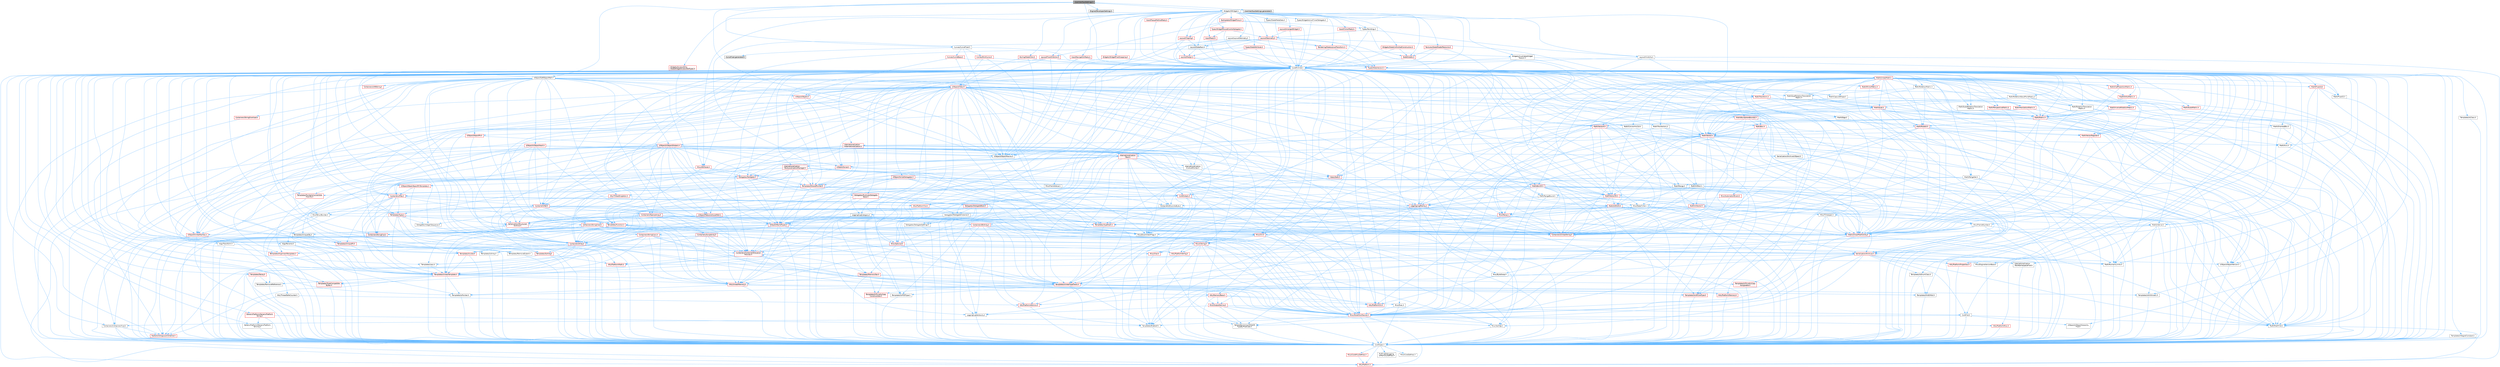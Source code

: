 digraph "UserInterfaceSettings.h"
{
 // INTERACTIVE_SVG=YES
 // LATEX_PDF_SIZE
  bgcolor="transparent";
  edge [fontname=Helvetica,fontsize=10,labelfontname=Helvetica,labelfontsize=10];
  node [fontname=Helvetica,fontsize=10,shape=box,height=0.2,width=0.4];
  Node1 [id="Node000001",label="UserInterfaceSettings.h",height=0.2,width=0.4,color="gray40", fillcolor="grey60", style="filled", fontcolor="black",tooltip=" "];
  Node1 -> Node2 [id="edge1_Node000001_Node000002",color="steelblue1",style="solid",tooltip=" "];
  Node2 [id="Node000002",label="CoreMinimal.h",height=0.2,width=0.4,color="grey40", fillcolor="white", style="filled",URL="$d7/d67/CoreMinimal_8h.html",tooltip=" "];
  Node2 -> Node3 [id="edge2_Node000002_Node000003",color="steelblue1",style="solid",tooltip=" "];
  Node3 [id="Node000003",label="CoreTypes.h",height=0.2,width=0.4,color="grey40", fillcolor="white", style="filled",URL="$dc/dec/CoreTypes_8h.html",tooltip=" "];
  Node3 -> Node4 [id="edge3_Node000003_Node000004",color="steelblue1",style="solid",tooltip=" "];
  Node4 [id="Node000004",label="HAL/Platform.h",height=0.2,width=0.4,color="red", fillcolor="#FFF0F0", style="filled",URL="$d9/dd0/Platform_8h.html",tooltip=" "];
  Node3 -> Node14 [id="edge4_Node000003_Node000014",color="steelblue1",style="solid",tooltip=" "];
  Node14 [id="Node000014",label="ProfilingDebugging\l/UMemoryDefines.h",height=0.2,width=0.4,color="grey40", fillcolor="white", style="filled",URL="$d2/da2/UMemoryDefines_8h.html",tooltip=" "];
  Node3 -> Node15 [id="edge5_Node000003_Node000015",color="steelblue1",style="solid",tooltip=" "];
  Node15 [id="Node000015",label="Misc/CoreMiscDefines.h",height=0.2,width=0.4,color="red", fillcolor="#FFF0F0", style="filled",URL="$da/d38/CoreMiscDefines_8h.html",tooltip=" "];
  Node15 -> Node4 [id="edge6_Node000015_Node000004",color="steelblue1",style="solid",tooltip=" "];
  Node3 -> Node16 [id="edge7_Node000003_Node000016",color="steelblue1",style="solid",tooltip=" "];
  Node16 [id="Node000016",label="Misc/CoreDefines.h",height=0.2,width=0.4,color="grey40", fillcolor="white", style="filled",URL="$d3/dd2/CoreDefines_8h.html",tooltip=" "];
  Node2 -> Node17 [id="edge8_Node000002_Node000017",color="steelblue1",style="solid",tooltip=" "];
  Node17 [id="Node000017",label="CoreFwd.h",height=0.2,width=0.4,color="grey40", fillcolor="white", style="filled",URL="$d1/d1e/CoreFwd_8h.html",tooltip=" "];
  Node17 -> Node3 [id="edge9_Node000017_Node000003",color="steelblue1",style="solid",tooltip=" "];
  Node17 -> Node18 [id="edge10_Node000017_Node000018",color="steelblue1",style="solid",tooltip=" "];
  Node18 [id="Node000018",label="Containers/ContainersFwd.h",height=0.2,width=0.4,color="grey40", fillcolor="white", style="filled",URL="$d4/d0a/ContainersFwd_8h.html",tooltip=" "];
  Node18 -> Node4 [id="edge11_Node000018_Node000004",color="steelblue1",style="solid",tooltip=" "];
  Node18 -> Node3 [id="edge12_Node000018_Node000003",color="steelblue1",style="solid",tooltip=" "];
  Node18 -> Node19 [id="edge13_Node000018_Node000019",color="steelblue1",style="solid",tooltip=" "];
  Node19 [id="Node000019",label="Traits/IsContiguousContainer.h",height=0.2,width=0.4,color="red", fillcolor="#FFF0F0", style="filled",URL="$d5/d3c/IsContiguousContainer_8h.html",tooltip=" "];
  Node19 -> Node3 [id="edge14_Node000019_Node000003",color="steelblue1",style="solid",tooltip=" "];
  Node17 -> Node22 [id="edge15_Node000017_Node000022",color="steelblue1",style="solid",tooltip=" "];
  Node22 [id="Node000022",label="Math/MathFwd.h",height=0.2,width=0.4,color="grey40", fillcolor="white", style="filled",URL="$d2/d10/MathFwd_8h.html",tooltip=" "];
  Node22 -> Node4 [id="edge16_Node000022_Node000004",color="steelblue1",style="solid",tooltip=" "];
  Node17 -> Node23 [id="edge17_Node000017_Node000023",color="steelblue1",style="solid",tooltip=" "];
  Node23 [id="Node000023",label="UObject/UObjectHierarchy\lFwd.h",height=0.2,width=0.4,color="grey40", fillcolor="white", style="filled",URL="$d3/d13/UObjectHierarchyFwd_8h.html",tooltip=" "];
  Node2 -> Node23 [id="edge18_Node000002_Node000023",color="steelblue1",style="solid",tooltip=" "];
  Node2 -> Node18 [id="edge19_Node000002_Node000018",color="steelblue1",style="solid",tooltip=" "];
  Node2 -> Node24 [id="edge20_Node000002_Node000024",color="steelblue1",style="solid",tooltip=" "];
  Node24 [id="Node000024",label="Misc/VarArgs.h",height=0.2,width=0.4,color="grey40", fillcolor="white", style="filled",URL="$d5/d6f/VarArgs_8h.html",tooltip=" "];
  Node24 -> Node3 [id="edge21_Node000024_Node000003",color="steelblue1",style="solid",tooltip=" "];
  Node2 -> Node25 [id="edge22_Node000002_Node000025",color="steelblue1",style="solid",tooltip=" "];
  Node25 [id="Node000025",label="Logging/LogVerbosity.h",height=0.2,width=0.4,color="grey40", fillcolor="white", style="filled",URL="$d2/d8f/LogVerbosity_8h.html",tooltip=" "];
  Node25 -> Node3 [id="edge23_Node000025_Node000003",color="steelblue1",style="solid",tooltip=" "];
  Node2 -> Node26 [id="edge24_Node000002_Node000026",color="steelblue1",style="solid",tooltip=" "];
  Node26 [id="Node000026",label="Misc/OutputDevice.h",height=0.2,width=0.4,color="red", fillcolor="#FFF0F0", style="filled",URL="$d7/d32/OutputDevice_8h.html",tooltip=" "];
  Node26 -> Node17 [id="edge25_Node000026_Node000017",color="steelblue1",style="solid",tooltip=" "];
  Node26 -> Node3 [id="edge26_Node000026_Node000003",color="steelblue1",style="solid",tooltip=" "];
  Node26 -> Node25 [id="edge27_Node000026_Node000025",color="steelblue1",style="solid",tooltip=" "];
  Node26 -> Node24 [id="edge28_Node000026_Node000024",color="steelblue1",style="solid",tooltip=" "];
  Node26 -> Node27 [id="edge29_Node000026_Node000027",color="steelblue1",style="solid",tooltip=" "];
  Node27 [id="Node000027",label="Templates/IsArrayOrRefOf\lTypeByPredicate.h",height=0.2,width=0.4,color="grey40", fillcolor="white", style="filled",URL="$d6/da1/IsArrayOrRefOfTypeByPredicate_8h.html",tooltip=" "];
  Node27 -> Node3 [id="edge30_Node000027_Node000003",color="steelblue1",style="solid",tooltip=" "];
  Node2 -> Node32 [id="edge31_Node000002_Node000032",color="steelblue1",style="solid",tooltip=" "];
  Node32 [id="Node000032",label="HAL/PlatformCrt.h",height=0.2,width=0.4,color="red", fillcolor="#FFF0F0", style="filled",URL="$d8/d75/PlatformCrt_8h.html",tooltip=" "];
  Node2 -> Node42 [id="edge32_Node000002_Node000042",color="steelblue1",style="solid",tooltip=" "];
  Node42 [id="Node000042",label="HAL/PlatformMisc.h",height=0.2,width=0.4,color="red", fillcolor="#FFF0F0", style="filled",URL="$d0/df5/PlatformMisc_8h.html",tooltip=" "];
  Node42 -> Node3 [id="edge33_Node000042_Node000003",color="steelblue1",style="solid",tooltip=" "];
  Node2 -> Node61 [id="edge34_Node000002_Node000061",color="steelblue1",style="solid",tooltip=" "];
  Node61 [id="Node000061",label="Misc/AssertionMacros.h",height=0.2,width=0.4,color="red", fillcolor="#FFF0F0", style="filled",URL="$d0/dfa/AssertionMacros_8h.html",tooltip=" "];
  Node61 -> Node3 [id="edge35_Node000061_Node000003",color="steelblue1",style="solid",tooltip=" "];
  Node61 -> Node4 [id="edge36_Node000061_Node000004",color="steelblue1",style="solid",tooltip=" "];
  Node61 -> Node42 [id="edge37_Node000061_Node000042",color="steelblue1",style="solid",tooltip=" "];
  Node61 -> Node62 [id="edge38_Node000061_Node000062",color="steelblue1",style="solid",tooltip=" "];
  Node62 [id="Node000062",label="Templates/EnableIf.h",height=0.2,width=0.4,color="grey40", fillcolor="white", style="filled",URL="$d7/d60/EnableIf_8h.html",tooltip=" "];
  Node62 -> Node3 [id="edge39_Node000062_Node000003",color="steelblue1",style="solid",tooltip=" "];
  Node61 -> Node27 [id="edge40_Node000061_Node000027",color="steelblue1",style="solid",tooltip=" "];
  Node61 -> Node24 [id="edge41_Node000061_Node000024",color="steelblue1",style="solid",tooltip=" "];
  Node2 -> Node70 [id="edge42_Node000002_Node000070",color="steelblue1",style="solid",tooltip=" "];
  Node70 [id="Node000070",label="Templates/IsPointer.h",height=0.2,width=0.4,color="grey40", fillcolor="white", style="filled",URL="$d7/d05/IsPointer_8h.html",tooltip=" "];
  Node70 -> Node3 [id="edge43_Node000070_Node000003",color="steelblue1",style="solid",tooltip=" "];
  Node2 -> Node71 [id="edge44_Node000002_Node000071",color="steelblue1",style="solid",tooltip=" "];
  Node71 [id="Node000071",label="HAL/PlatformMemory.h",height=0.2,width=0.4,color="red", fillcolor="#FFF0F0", style="filled",URL="$de/d68/PlatformMemory_8h.html",tooltip=" "];
  Node71 -> Node3 [id="edge45_Node000071_Node000003",color="steelblue1",style="solid",tooltip=" "];
  Node2 -> Node54 [id="edge46_Node000002_Node000054",color="steelblue1",style="solid",tooltip=" "];
  Node54 [id="Node000054",label="HAL/PlatformAtomics.h",height=0.2,width=0.4,color="red", fillcolor="#FFF0F0", style="filled",URL="$d3/d36/PlatformAtomics_8h.html",tooltip=" "];
  Node54 -> Node3 [id="edge47_Node000054_Node000003",color="steelblue1",style="solid",tooltip=" "];
  Node2 -> Node76 [id="edge48_Node000002_Node000076",color="steelblue1",style="solid",tooltip=" "];
  Node76 [id="Node000076",label="Misc/Exec.h",height=0.2,width=0.4,color="grey40", fillcolor="white", style="filled",URL="$de/ddb/Exec_8h.html",tooltip=" "];
  Node76 -> Node3 [id="edge49_Node000076_Node000003",color="steelblue1",style="solid",tooltip=" "];
  Node76 -> Node61 [id="edge50_Node000076_Node000061",color="steelblue1",style="solid",tooltip=" "];
  Node2 -> Node77 [id="edge51_Node000002_Node000077",color="steelblue1",style="solid",tooltip=" "];
  Node77 [id="Node000077",label="HAL/MemoryBase.h",height=0.2,width=0.4,color="red", fillcolor="#FFF0F0", style="filled",URL="$d6/d9f/MemoryBase_8h.html",tooltip=" "];
  Node77 -> Node3 [id="edge52_Node000077_Node000003",color="steelblue1",style="solid",tooltip=" "];
  Node77 -> Node54 [id="edge53_Node000077_Node000054",color="steelblue1",style="solid",tooltip=" "];
  Node77 -> Node32 [id="edge54_Node000077_Node000032",color="steelblue1",style="solid",tooltip=" "];
  Node77 -> Node76 [id="edge55_Node000077_Node000076",color="steelblue1",style="solid",tooltip=" "];
  Node77 -> Node26 [id="edge56_Node000077_Node000026",color="steelblue1",style="solid",tooltip=" "];
  Node2 -> Node87 [id="edge57_Node000002_Node000087",color="steelblue1",style="solid",tooltip=" "];
  Node87 [id="Node000087",label="HAL/UnrealMemory.h",height=0.2,width=0.4,color="red", fillcolor="#FFF0F0", style="filled",URL="$d9/d96/UnrealMemory_8h.html",tooltip=" "];
  Node87 -> Node3 [id="edge58_Node000087_Node000003",color="steelblue1",style="solid",tooltip=" "];
  Node87 -> Node77 [id="edge59_Node000087_Node000077",color="steelblue1",style="solid",tooltip=" "];
  Node87 -> Node71 [id="edge60_Node000087_Node000071",color="steelblue1",style="solid",tooltip=" "];
  Node87 -> Node70 [id="edge61_Node000087_Node000070",color="steelblue1",style="solid",tooltip=" "];
  Node2 -> Node89 [id="edge62_Node000002_Node000089",color="steelblue1",style="solid",tooltip=" "];
  Node89 [id="Node000089",label="Templates/IsArithmetic.h",height=0.2,width=0.4,color="grey40", fillcolor="white", style="filled",URL="$d2/d5d/IsArithmetic_8h.html",tooltip=" "];
  Node89 -> Node3 [id="edge63_Node000089_Node000003",color="steelblue1",style="solid",tooltip=" "];
  Node2 -> Node83 [id="edge64_Node000002_Node000083",color="steelblue1",style="solid",tooltip=" "];
  Node83 [id="Node000083",label="Templates/AndOrNot.h",height=0.2,width=0.4,color="grey40", fillcolor="white", style="filled",URL="$db/d0a/AndOrNot_8h.html",tooltip=" "];
  Node83 -> Node3 [id="edge65_Node000083_Node000003",color="steelblue1",style="solid",tooltip=" "];
  Node2 -> Node90 [id="edge66_Node000002_Node000090",color="steelblue1",style="solid",tooltip=" "];
  Node90 [id="Node000090",label="Templates/IsPODType.h",height=0.2,width=0.4,color="grey40", fillcolor="white", style="filled",URL="$d7/db1/IsPODType_8h.html",tooltip=" "];
  Node90 -> Node3 [id="edge67_Node000090_Node000003",color="steelblue1",style="solid",tooltip=" "];
  Node2 -> Node91 [id="edge68_Node000002_Node000091",color="steelblue1",style="solid",tooltip=" "];
  Node91 [id="Node000091",label="Templates/IsUECoreType.h",height=0.2,width=0.4,color="red", fillcolor="#FFF0F0", style="filled",URL="$d1/db8/IsUECoreType_8h.html",tooltip=" "];
  Node91 -> Node3 [id="edge69_Node000091_Node000003",color="steelblue1",style="solid",tooltip=" "];
  Node2 -> Node84 [id="edge70_Node000002_Node000084",color="steelblue1",style="solid",tooltip=" "];
  Node84 [id="Node000084",label="Templates/IsTriviallyCopy\lConstructible.h",height=0.2,width=0.4,color="red", fillcolor="#FFF0F0", style="filled",URL="$d3/d78/IsTriviallyCopyConstructible_8h.html",tooltip=" "];
  Node84 -> Node3 [id="edge71_Node000084_Node000003",color="steelblue1",style="solid",tooltip=" "];
  Node2 -> Node92 [id="edge72_Node000002_Node000092",color="steelblue1",style="solid",tooltip=" "];
  Node92 [id="Node000092",label="Templates/UnrealTypeTraits.h",height=0.2,width=0.4,color="red", fillcolor="#FFF0F0", style="filled",URL="$d2/d2d/UnrealTypeTraits_8h.html",tooltip=" "];
  Node92 -> Node3 [id="edge73_Node000092_Node000003",color="steelblue1",style="solid",tooltip=" "];
  Node92 -> Node70 [id="edge74_Node000092_Node000070",color="steelblue1",style="solid",tooltip=" "];
  Node92 -> Node61 [id="edge75_Node000092_Node000061",color="steelblue1",style="solid",tooltip=" "];
  Node92 -> Node83 [id="edge76_Node000092_Node000083",color="steelblue1",style="solid",tooltip=" "];
  Node92 -> Node62 [id="edge77_Node000092_Node000062",color="steelblue1",style="solid",tooltip=" "];
  Node92 -> Node89 [id="edge78_Node000092_Node000089",color="steelblue1",style="solid",tooltip=" "];
  Node92 -> Node90 [id="edge79_Node000092_Node000090",color="steelblue1",style="solid",tooltip=" "];
  Node92 -> Node91 [id="edge80_Node000092_Node000091",color="steelblue1",style="solid",tooltip=" "];
  Node92 -> Node84 [id="edge81_Node000092_Node000084",color="steelblue1",style="solid",tooltip=" "];
  Node2 -> Node62 [id="edge82_Node000002_Node000062",color="steelblue1",style="solid",tooltip=" "];
  Node2 -> Node94 [id="edge83_Node000002_Node000094",color="steelblue1",style="solid",tooltip=" "];
  Node94 [id="Node000094",label="Templates/RemoveReference.h",height=0.2,width=0.4,color="grey40", fillcolor="white", style="filled",URL="$da/dbe/RemoveReference_8h.html",tooltip=" "];
  Node94 -> Node3 [id="edge84_Node000094_Node000003",color="steelblue1",style="solid",tooltip=" "];
  Node2 -> Node95 [id="edge85_Node000002_Node000095",color="steelblue1",style="solid",tooltip=" "];
  Node95 [id="Node000095",label="Templates/IntegralConstant.h",height=0.2,width=0.4,color="grey40", fillcolor="white", style="filled",URL="$db/d1b/IntegralConstant_8h.html",tooltip=" "];
  Node95 -> Node3 [id="edge86_Node000095_Node000003",color="steelblue1",style="solid",tooltip=" "];
  Node2 -> Node96 [id="edge87_Node000002_Node000096",color="steelblue1",style="solid",tooltip=" "];
  Node96 [id="Node000096",label="Templates/IsClass.h",height=0.2,width=0.4,color="grey40", fillcolor="white", style="filled",URL="$db/dcb/IsClass_8h.html",tooltip=" "];
  Node96 -> Node3 [id="edge88_Node000096_Node000003",color="steelblue1",style="solid",tooltip=" "];
  Node2 -> Node97 [id="edge89_Node000002_Node000097",color="steelblue1",style="solid",tooltip=" "];
  Node97 [id="Node000097",label="Templates/TypeCompatible\lBytes.h",height=0.2,width=0.4,color="red", fillcolor="#FFF0F0", style="filled",URL="$df/d0a/TypeCompatibleBytes_8h.html",tooltip=" "];
  Node97 -> Node3 [id="edge90_Node000097_Node000003",color="steelblue1",style="solid",tooltip=" "];
  Node2 -> Node19 [id="edge91_Node000002_Node000019",color="steelblue1",style="solid",tooltip=" "];
  Node2 -> Node98 [id="edge92_Node000002_Node000098",color="steelblue1",style="solid",tooltip=" "];
  Node98 [id="Node000098",label="Templates/UnrealTemplate.h",height=0.2,width=0.4,color="red", fillcolor="#FFF0F0", style="filled",URL="$d4/d24/UnrealTemplate_8h.html",tooltip=" "];
  Node98 -> Node3 [id="edge93_Node000098_Node000003",color="steelblue1",style="solid",tooltip=" "];
  Node98 -> Node70 [id="edge94_Node000098_Node000070",color="steelblue1",style="solid",tooltip=" "];
  Node98 -> Node87 [id="edge95_Node000098_Node000087",color="steelblue1",style="solid",tooltip=" "];
  Node98 -> Node92 [id="edge96_Node000098_Node000092",color="steelblue1",style="solid",tooltip=" "];
  Node98 -> Node94 [id="edge97_Node000098_Node000094",color="steelblue1",style="solid",tooltip=" "];
  Node98 -> Node97 [id="edge98_Node000098_Node000097",color="steelblue1",style="solid",tooltip=" "];
  Node98 -> Node19 [id="edge99_Node000098_Node000019",color="steelblue1",style="solid",tooltip=" "];
  Node2 -> Node47 [id="edge100_Node000002_Node000047",color="steelblue1",style="solid",tooltip=" "];
  Node47 [id="Node000047",label="Math/NumericLimits.h",height=0.2,width=0.4,color="grey40", fillcolor="white", style="filled",URL="$df/d1b/NumericLimits_8h.html",tooltip=" "];
  Node47 -> Node3 [id="edge101_Node000047_Node000003",color="steelblue1",style="solid",tooltip=" "];
  Node2 -> Node102 [id="edge102_Node000002_Node000102",color="steelblue1",style="solid",tooltip=" "];
  Node102 [id="Node000102",label="HAL/PlatformMath.h",height=0.2,width=0.4,color="red", fillcolor="#FFF0F0", style="filled",URL="$dc/d53/PlatformMath_8h.html",tooltip=" "];
  Node102 -> Node3 [id="edge103_Node000102_Node000003",color="steelblue1",style="solid",tooltip=" "];
  Node2 -> Node85 [id="edge104_Node000002_Node000085",color="steelblue1",style="solid",tooltip=" "];
  Node85 [id="Node000085",label="Templates/IsTriviallyCopy\lAssignable.h",height=0.2,width=0.4,color="red", fillcolor="#FFF0F0", style="filled",URL="$d2/df2/IsTriviallyCopyAssignable_8h.html",tooltip=" "];
  Node85 -> Node3 [id="edge105_Node000085_Node000003",color="steelblue1",style="solid",tooltip=" "];
  Node2 -> Node110 [id="edge106_Node000002_Node000110",color="steelblue1",style="solid",tooltip=" "];
  Node110 [id="Node000110",label="Templates/MemoryOps.h",height=0.2,width=0.4,color="red", fillcolor="#FFF0F0", style="filled",URL="$db/dea/MemoryOps_8h.html",tooltip=" "];
  Node110 -> Node3 [id="edge107_Node000110_Node000003",color="steelblue1",style="solid",tooltip=" "];
  Node110 -> Node87 [id="edge108_Node000110_Node000087",color="steelblue1",style="solid",tooltip=" "];
  Node110 -> Node85 [id="edge109_Node000110_Node000085",color="steelblue1",style="solid",tooltip=" "];
  Node110 -> Node84 [id="edge110_Node000110_Node000084",color="steelblue1",style="solid",tooltip=" "];
  Node110 -> Node92 [id="edge111_Node000110_Node000092",color="steelblue1",style="solid",tooltip=" "];
  Node2 -> Node111 [id="edge112_Node000002_Node000111",color="steelblue1",style="solid",tooltip=" "];
  Node111 [id="Node000111",label="Containers/ContainerAllocation\lPolicies.h",height=0.2,width=0.4,color="red", fillcolor="#FFF0F0", style="filled",URL="$d7/dff/ContainerAllocationPolicies_8h.html",tooltip=" "];
  Node111 -> Node3 [id="edge113_Node000111_Node000003",color="steelblue1",style="solid",tooltip=" "];
  Node111 -> Node111 [id="edge114_Node000111_Node000111",color="steelblue1",style="solid",tooltip=" "];
  Node111 -> Node102 [id="edge115_Node000111_Node000102",color="steelblue1",style="solid",tooltip=" "];
  Node111 -> Node87 [id="edge116_Node000111_Node000087",color="steelblue1",style="solid",tooltip=" "];
  Node111 -> Node47 [id="edge117_Node000111_Node000047",color="steelblue1",style="solid",tooltip=" "];
  Node111 -> Node61 [id="edge118_Node000111_Node000061",color="steelblue1",style="solid",tooltip=" "];
  Node111 -> Node110 [id="edge119_Node000111_Node000110",color="steelblue1",style="solid",tooltip=" "];
  Node111 -> Node97 [id="edge120_Node000111_Node000097",color="steelblue1",style="solid",tooltip=" "];
  Node2 -> Node114 [id="edge121_Node000002_Node000114",color="steelblue1",style="solid",tooltip=" "];
  Node114 [id="Node000114",label="Templates/IsEnumClass.h",height=0.2,width=0.4,color="grey40", fillcolor="white", style="filled",URL="$d7/d15/IsEnumClass_8h.html",tooltip=" "];
  Node114 -> Node3 [id="edge122_Node000114_Node000003",color="steelblue1",style="solid",tooltip=" "];
  Node114 -> Node83 [id="edge123_Node000114_Node000083",color="steelblue1",style="solid",tooltip=" "];
  Node2 -> Node115 [id="edge124_Node000002_Node000115",color="steelblue1",style="solid",tooltip=" "];
  Node115 [id="Node000115",label="HAL/PlatformProperties.h",height=0.2,width=0.4,color="red", fillcolor="#FFF0F0", style="filled",URL="$d9/db0/PlatformProperties_8h.html",tooltip=" "];
  Node115 -> Node3 [id="edge125_Node000115_Node000003",color="steelblue1",style="solid",tooltip=" "];
  Node2 -> Node118 [id="edge126_Node000002_Node000118",color="steelblue1",style="solid",tooltip=" "];
  Node118 [id="Node000118",label="Misc/EngineVersionBase.h",height=0.2,width=0.4,color="grey40", fillcolor="white", style="filled",URL="$d5/d2b/EngineVersionBase_8h.html",tooltip=" "];
  Node118 -> Node3 [id="edge127_Node000118_Node000003",color="steelblue1",style="solid",tooltip=" "];
  Node2 -> Node119 [id="edge128_Node000002_Node000119",color="steelblue1",style="solid",tooltip=" "];
  Node119 [id="Node000119",label="Internationalization\l/TextNamespaceFwd.h",height=0.2,width=0.4,color="grey40", fillcolor="white", style="filled",URL="$d8/d97/TextNamespaceFwd_8h.html",tooltip=" "];
  Node119 -> Node3 [id="edge129_Node000119_Node000003",color="steelblue1",style="solid",tooltip=" "];
  Node2 -> Node120 [id="edge130_Node000002_Node000120",color="steelblue1",style="solid",tooltip=" "];
  Node120 [id="Node000120",label="Serialization/Archive.h",height=0.2,width=0.4,color="red", fillcolor="#FFF0F0", style="filled",URL="$d7/d3b/Archive_8h.html",tooltip=" "];
  Node120 -> Node17 [id="edge131_Node000120_Node000017",color="steelblue1",style="solid",tooltip=" "];
  Node120 -> Node3 [id="edge132_Node000120_Node000003",color="steelblue1",style="solid",tooltip=" "];
  Node120 -> Node115 [id="edge133_Node000120_Node000115",color="steelblue1",style="solid",tooltip=" "];
  Node120 -> Node119 [id="edge134_Node000120_Node000119",color="steelblue1",style="solid",tooltip=" "];
  Node120 -> Node22 [id="edge135_Node000120_Node000022",color="steelblue1",style="solid",tooltip=" "];
  Node120 -> Node61 [id="edge136_Node000120_Node000061",color="steelblue1",style="solid",tooltip=" "];
  Node120 -> Node118 [id="edge137_Node000120_Node000118",color="steelblue1",style="solid",tooltip=" "];
  Node120 -> Node24 [id="edge138_Node000120_Node000024",color="steelblue1",style="solid",tooltip=" "];
  Node120 -> Node62 [id="edge139_Node000120_Node000062",color="steelblue1",style="solid",tooltip=" "];
  Node120 -> Node27 [id="edge140_Node000120_Node000027",color="steelblue1",style="solid",tooltip=" "];
  Node120 -> Node114 [id="edge141_Node000120_Node000114",color="steelblue1",style="solid",tooltip=" "];
  Node120 -> Node98 [id="edge142_Node000120_Node000098",color="steelblue1",style="solid",tooltip=" "];
  Node120 -> Node123 [id="edge143_Node000120_Node000123",color="steelblue1",style="solid",tooltip=" "];
  Node123 [id="Node000123",label="UObject/ObjectVersion.h",height=0.2,width=0.4,color="grey40", fillcolor="white", style="filled",URL="$da/d63/ObjectVersion_8h.html",tooltip=" "];
  Node123 -> Node3 [id="edge144_Node000123_Node000003",color="steelblue1",style="solid",tooltip=" "];
  Node2 -> Node124 [id="edge145_Node000002_Node000124",color="steelblue1",style="solid",tooltip=" "];
  Node124 [id="Node000124",label="Templates/Less.h",height=0.2,width=0.4,color="grey40", fillcolor="white", style="filled",URL="$de/dc8/Less_8h.html",tooltip=" "];
  Node124 -> Node3 [id="edge146_Node000124_Node000003",color="steelblue1",style="solid",tooltip=" "];
  Node124 -> Node98 [id="edge147_Node000124_Node000098",color="steelblue1",style="solid",tooltip=" "];
  Node2 -> Node125 [id="edge148_Node000002_Node000125",color="steelblue1",style="solid",tooltip=" "];
  Node125 [id="Node000125",label="Templates/Sorting.h",height=0.2,width=0.4,color="red", fillcolor="#FFF0F0", style="filled",URL="$d3/d9e/Sorting_8h.html",tooltip=" "];
  Node125 -> Node3 [id="edge149_Node000125_Node000003",color="steelblue1",style="solid",tooltip=" "];
  Node125 -> Node102 [id="edge150_Node000125_Node000102",color="steelblue1",style="solid",tooltip=" "];
  Node125 -> Node124 [id="edge151_Node000125_Node000124",color="steelblue1",style="solid",tooltip=" "];
  Node2 -> Node136 [id="edge152_Node000002_Node000136",color="steelblue1",style="solid",tooltip=" "];
  Node136 [id="Node000136",label="Misc/Char.h",height=0.2,width=0.4,color="red", fillcolor="#FFF0F0", style="filled",URL="$d0/d58/Char_8h.html",tooltip=" "];
  Node136 -> Node3 [id="edge153_Node000136_Node000003",color="steelblue1",style="solid",tooltip=" "];
  Node2 -> Node139 [id="edge154_Node000002_Node000139",color="steelblue1",style="solid",tooltip=" "];
  Node139 [id="Node000139",label="GenericPlatform/GenericPlatform\lStricmp.h",height=0.2,width=0.4,color="grey40", fillcolor="white", style="filled",URL="$d2/d86/GenericPlatformStricmp_8h.html",tooltip=" "];
  Node139 -> Node3 [id="edge155_Node000139_Node000003",color="steelblue1",style="solid",tooltip=" "];
  Node2 -> Node140 [id="edge156_Node000002_Node000140",color="steelblue1",style="solid",tooltip=" "];
  Node140 [id="Node000140",label="GenericPlatform/GenericPlatform\lString.h",height=0.2,width=0.4,color="red", fillcolor="#FFF0F0", style="filled",URL="$dd/d20/GenericPlatformString_8h.html",tooltip=" "];
  Node140 -> Node3 [id="edge157_Node000140_Node000003",color="steelblue1",style="solid",tooltip=" "];
  Node140 -> Node139 [id="edge158_Node000140_Node000139",color="steelblue1",style="solid",tooltip=" "];
  Node140 -> Node62 [id="edge159_Node000140_Node000062",color="steelblue1",style="solid",tooltip=" "];
  Node2 -> Node73 [id="edge160_Node000002_Node000073",color="steelblue1",style="solid",tooltip=" "];
  Node73 [id="Node000073",label="HAL/PlatformString.h",height=0.2,width=0.4,color="red", fillcolor="#FFF0F0", style="filled",URL="$db/db5/PlatformString_8h.html",tooltip=" "];
  Node73 -> Node3 [id="edge161_Node000073_Node000003",color="steelblue1",style="solid",tooltip=" "];
  Node2 -> Node143 [id="edge162_Node000002_Node000143",color="steelblue1",style="solid",tooltip=" "];
  Node143 [id="Node000143",label="Misc/CString.h",height=0.2,width=0.4,color="red", fillcolor="#FFF0F0", style="filled",URL="$d2/d49/CString_8h.html",tooltip=" "];
  Node143 -> Node3 [id="edge163_Node000143_Node000003",color="steelblue1",style="solid",tooltip=" "];
  Node143 -> Node32 [id="edge164_Node000143_Node000032",color="steelblue1",style="solid",tooltip=" "];
  Node143 -> Node73 [id="edge165_Node000143_Node000073",color="steelblue1",style="solid",tooltip=" "];
  Node143 -> Node61 [id="edge166_Node000143_Node000061",color="steelblue1",style="solid",tooltip=" "];
  Node143 -> Node136 [id="edge167_Node000143_Node000136",color="steelblue1",style="solid",tooltip=" "];
  Node143 -> Node24 [id="edge168_Node000143_Node000024",color="steelblue1",style="solid",tooltip=" "];
  Node143 -> Node27 [id="edge169_Node000143_Node000027",color="steelblue1",style="solid",tooltip=" "];
  Node2 -> Node144 [id="edge170_Node000002_Node000144",color="steelblue1",style="solid",tooltip=" "];
  Node144 [id="Node000144",label="Misc/Crc.h",height=0.2,width=0.4,color="red", fillcolor="#FFF0F0", style="filled",URL="$d4/dd2/Crc_8h.html",tooltip=" "];
  Node144 -> Node3 [id="edge171_Node000144_Node000003",color="steelblue1",style="solid",tooltip=" "];
  Node144 -> Node73 [id="edge172_Node000144_Node000073",color="steelblue1",style="solid",tooltip=" "];
  Node144 -> Node61 [id="edge173_Node000144_Node000061",color="steelblue1",style="solid",tooltip=" "];
  Node144 -> Node143 [id="edge174_Node000144_Node000143",color="steelblue1",style="solid",tooltip=" "];
  Node144 -> Node136 [id="edge175_Node000144_Node000136",color="steelblue1",style="solid",tooltip=" "];
  Node144 -> Node92 [id="edge176_Node000144_Node000092",color="steelblue1",style="solid",tooltip=" "];
  Node2 -> Node135 [id="edge177_Node000002_Node000135",color="steelblue1",style="solid",tooltip=" "];
  Node135 [id="Node000135",label="Math/UnrealMathUtility.h",height=0.2,width=0.4,color="red", fillcolor="#FFF0F0", style="filled",URL="$db/db8/UnrealMathUtility_8h.html",tooltip=" "];
  Node135 -> Node3 [id="edge178_Node000135_Node000003",color="steelblue1",style="solid",tooltip=" "];
  Node135 -> Node61 [id="edge179_Node000135_Node000061",color="steelblue1",style="solid",tooltip=" "];
  Node135 -> Node102 [id="edge180_Node000135_Node000102",color="steelblue1",style="solid",tooltip=" "];
  Node135 -> Node22 [id="edge181_Node000135_Node000022",color="steelblue1",style="solid",tooltip=" "];
  Node2 -> Node145 [id="edge182_Node000002_Node000145",color="steelblue1",style="solid",tooltip=" "];
  Node145 [id="Node000145",label="Containers/UnrealString.h",height=0.2,width=0.4,color="red", fillcolor="#FFF0F0", style="filled",URL="$d5/dba/UnrealString_8h.html",tooltip=" "];
  Node2 -> Node149 [id="edge183_Node000002_Node000149",color="steelblue1",style="solid",tooltip=" "];
  Node149 [id="Node000149",label="Containers/Array.h",height=0.2,width=0.4,color="red", fillcolor="#FFF0F0", style="filled",URL="$df/dd0/Array_8h.html",tooltip=" "];
  Node149 -> Node3 [id="edge184_Node000149_Node000003",color="steelblue1",style="solid",tooltip=" "];
  Node149 -> Node61 [id="edge185_Node000149_Node000061",color="steelblue1",style="solid",tooltip=" "];
  Node149 -> Node87 [id="edge186_Node000149_Node000087",color="steelblue1",style="solid",tooltip=" "];
  Node149 -> Node92 [id="edge187_Node000149_Node000092",color="steelblue1",style="solid",tooltip=" "];
  Node149 -> Node98 [id="edge188_Node000149_Node000098",color="steelblue1",style="solid",tooltip=" "];
  Node149 -> Node111 [id="edge189_Node000149_Node000111",color="steelblue1",style="solid",tooltip=" "];
  Node149 -> Node120 [id="edge190_Node000149_Node000120",color="steelblue1",style="solid",tooltip=" "];
  Node149 -> Node128 [id="edge191_Node000149_Node000128",color="steelblue1",style="solid",tooltip=" "];
  Node128 [id="Node000128",label="Templates/Invoke.h",height=0.2,width=0.4,color="red", fillcolor="#FFF0F0", style="filled",URL="$d7/deb/Invoke_8h.html",tooltip=" "];
  Node128 -> Node3 [id="edge192_Node000128_Node000003",color="steelblue1",style="solid",tooltip=" "];
  Node128 -> Node98 [id="edge193_Node000128_Node000098",color="steelblue1",style="solid",tooltip=" "];
  Node149 -> Node124 [id="edge194_Node000149_Node000124",color="steelblue1",style="solid",tooltip=" "];
  Node149 -> Node125 [id="edge195_Node000149_Node000125",color="steelblue1",style="solid",tooltip=" "];
  Node149 -> Node172 [id="edge196_Node000149_Node000172",color="steelblue1",style="solid",tooltip=" "];
  Node172 [id="Node000172",label="Templates/AlignmentTemplates.h",height=0.2,width=0.4,color="red", fillcolor="#FFF0F0", style="filled",URL="$dd/d32/AlignmentTemplates_8h.html",tooltip=" "];
  Node172 -> Node3 [id="edge197_Node000172_Node000003",color="steelblue1",style="solid",tooltip=" "];
  Node172 -> Node70 [id="edge198_Node000172_Node000070",color="steelblue1",style="solid",tooltip=" "];
  Node2 -> Node173 [id="edge199_Node000002_Node000173",color="steelblue1",style="solid",tooltip=" "];
  Node173 [id="Node000173",label="Misc/FrameNumber.h",height=0.2,width=0.4,color="grey40", fillcolor="white", style="filled",URL="$dd/dbd/FrameNumber_8h.html",tooltip=" "];
  Node173 -> Node3 [id="edge200_Node000173_Node000003",color="steelblue1",style="solid",tooltip=" "];
  Node173 -> Node47 [id="edge201_Node000173_Node000047",color="steelblue1",style="solid",tooltip=" "];
  Node173 -> Node135 [id="edge202_Node000173_Node000135",color="steelblue1",style="solid",tooltip=" "];
  Node173 -> Node62 [id="edge203_Node000173_Node000062",color="steelblue1",style="solid",tooltip=" "];
  Node173 -> Node92 [id="edge204_Node000173_Node000092",color="steelblue1",style="solid",tooltip=" "];
  Node2 -> Node174 [id="edge205_Node000002_Node000174",color="steelblue1",style="solid",tooltip=" "];
  Node174 [id="Node000174",label="Misc/Timespan.h",height=0.2,width=0.4,color="grey40", fillcolor="white", style="filled",URL="$da/dd9/Timespan_8h.html",tooltip=" "];
  Node174 -> Node3 [id="edge206_Node000174_Node000003",color="steelblue1",style="solid",tooltip=" "];
  Node174 -> Node175 [id="edge207_Node000174_Node000175",color="steelblue1",style="solid",tooltip=" "];
  Node175 [id="Node000175",label="Math/Interval.h",height=0.2,width=0.4,color="grey40", fillcolor="white", style="filled",URL="$d1/d55/Interval_8h.html",tooltip=" "];
  Node175 -> Node3 [id="edge208_Node000175_Node000003",color="steelblue1",style="solid",tooltip=" "];
  Node175 -> Node89 [id="edge209_Node000175_Node000089",color="steelblue1",style="solid",tooltip=" "];
  Node175 -> Node92 [id="edge210_Node000175_Node000092",color="steelblue1",style="solid",tooltip=" "];
  Node175 -> Node47 [id="edge211_Node000175_Node000047",color="steelblue1",style="solid",tooltip=" "];
  Node175 -> Node135 [id="edge212_Node000175_Node000135",color="steelblue1",style="solid",tooltip=" "];
  Node174 -> Node135 [id="edge213_Node000174_Node000135",color="steelblue1",style="solid",tooltip=" "];
  Node174 -> Node61 [id="edge214_Node000174_Node000061",color="steelblue1",style="solid",tooltip=" "];
  Node2 -> Node176 [id="edge215_Node000002_Node000176",color="steelblue1",style="solid",tooltip=" "];
  Node176 [id="Node000176",label="Containers/StringConv.h",height=0.2,width=0.4,color="red", fillcolor="#FFF0F0", style="filled",URL="$d3/ddf/StringConv_8h.html",tooltip=" "];
  Node176 -> Node3 [id="edge216_Node000176_Node000003",color="steelblue1",style="solid",tooltip=" "];
  Node176 -> Node61 [id="edge217_Node000176_Node000061",color="steelblue1",style="solid",tooltip=" "];
  Node176 -> Node111 [id="edge218_Node000176_Node000111",color="steelblue1",style="solid",tooltip=" "];
  Node176 -> Node149 [id="edge219_Node000176_Node000149",color="steelblue1",style="solid",tooltip=" "];
  Node176 -> Node143 [id="edge220_Node000176_Node000143",color="steelblue1",style="solid",tooltip=" "];
  Node176 -> Node177 [id="edge221_Node000176_Node000177",color="steelblue1",style="solid",tooltip=" "];
  Node177 [id="Node000177",label="Templates/IsArray.h",height=0.2,width=0.4,color="grey40", fillcolor="white", style="filled",URL="$d8/d8d/IsArray_8h.html",tooltip=" "];
  Node177 -> Node3 [id="edge222_Node000177_Node000003",color="steelblue1",style="solid",tooltip=" "];
  Node176 -> Node98 [id="edge223_Node000176_Node000098",color="steelblue1",style="solid",tooltip=" "];
  Node176 -> Node92 [id="edge224_Node000176_Node000092",color="steelblue1",style="solid",tooltip=" "];
  Node176 -> Node19 [id="edge225_Node000176_Node000019",color="steelblue1",style="solid",tooltip=" "];
  Node2 -> Node178 [id="edge226_Node000002_Node000178",color="steelblue1",style="solid",tooltip=" "];
  Node178 [id="Node000178",label="UObject/UnrealNames.h",height=0.2,width=0.4,color="red", fillcolor="#FFF0F0", style="filled",URL="$d8/db1/UnrealNames_8h.html",tooltip=" "];
  Node178 -> Node3 [id="edge227_Node000178_Node000003",color="steelblue1",style="solid",tooltip=" "];
  Node2 -> Node180 [id="edge228_Node000002_Node000180",color="steelblue1",style="solid",tooltip=" "];
  Node180 [id="Node000180",label="UObject/NameTypes.h",height=0.2,width=0.4,color="red", fillcolor="#FFF0F0", style="filled",URL="$d6/d35/NameTypes_8h.html",tooltip=" "];
  Node180 -> Node3 [id="edge229_Node000180_Node000003",color="steelblue1",style="solid",tooltip=" "];
  Node180 -> Node61 [id="edge230_Node000180_Node000061",color="steelblue1",style="solid",tooltip=" "];
  Node180 -> Node87 [id="edge231_Node000180_Node000087",color="steelblue1",style="solid",tooltip=" "];
  Node180 -> Node92 [id="edge232_Node000180_Node000092",color="steelblue1",style="solid",tooltip=" "];
  Node180 -> Node98 [id="edge233_Node000180_Node000098",color="steelblue1",style="solid",tooltip=" "];
  Node180 -> Node145 [id="edge234_Node000180_Node000145",color="steelblue1",style="solid",tooltip=" "];
  Node180 -> Node176 [id="edge235_Node000180_Node000176",color="steelblue1",style="solid",tooltip=" "];
  Node180 -> Node44 [id="edge236_Node000180_Node000044",color="steelblue1",style="solid",tooltip=" "];
  Node44 [id="Node000044",label="Containers/StringFwd.h",height=0.2,width=0.4,color="red", fillcolor="#FFF0F0", style="filled",URL="$df/d37/StringFwd_8h.html",tooltip=" "];
  Node44 -> Node3 [id="edge237_Node000044_Node000003",color="steelblue1",style="solid",tooltip=" "];
  Node44 -> Node19 [id="edge238_Node000044_Node000019",color="steelblue1",style="solid",tooltip=" "];
  Node180 -> Node178 [id="edge239_Node000180_Node000178",color="steelblue1",style="solid",tooltip=" "];
  Node2 -> Node188 [id="edge240_Node000002_Node000188",color="steelblue1",style="solid",tooltip=" "];
  Node188 [id="Node000188",label="Misc/Parse.h",height=0.2,width=0.4,color="red", fillcolor="#FFF0F0", style="filled",URL="$dc/d71/Parse_8h.html",tooltip=" "];
  Node188 -> Node44 [id="edge241_Node000188_Node000044",color="steelblue1",style="solid",tooltip=" "];
  Node188 -> Node145 [id="edge242_Node000188_Node000145",color="steelblue1",style="solid",tooltip=" "];
  Node188 -> Node3 [id="edge243_Node000188_Node000003",color="steelblue1",style="solid",tooltip=" "];
  Node188 -> Node32 [id="edge244_Node000188_Node000032",color="steelblue1",style="solid",tooltip=" "];
  Node188 -> Node49 [id="edge245_Node000188_Node000049",color="steelblue1",style="solid",tooltip=" "];
  Node49 [id="Node000049",label="Misc/EnumClassFlags.h",height=0.2,width=0.4,color="grey40", fillcolor="white", style="filled",URL="$d8/de7/EnumClassFlags_8h.html",tooltip=" "];
  Node188 -> Node189 [id="edge246_Node000188_Node000189",color="steelblue1",style="solid",tooltip=" "];
  Node189 [id="Node000189",label="Templates/Function.h",height=0.2,width=0.4,color="red", fillcolor="#FFF0F0", style="filled",URL="$df/df5/Function_8h.html",tooltip=" "];
  Node189 -> Node3 [id="edge247_Node000189_Node000003",color="steelblue1",style="solid",tooltip=" "];
  Node189 -> Node61 [id="edge248_Node000189_Node000061",color="steelblue1",style="solid",tooltip=" "];
  Node189 -> Node87 [id="edge249_Node000189_Node000087",color="steelblue1",style="solid",tooltip=" "];
  Node189 -> Node92 [id="edge250_Node000189_Node000092",color="steelblue1",style="solid",tooltip=" "];
  Node189 -> Node128 [id="edge251_Node000189_Node000128",color="steelblue1",style="solid",tooltip=" "];
  Node189 -> Node98 [id="edge252_Node000189_Node000098",color="steelblue1",style="solid",tooltip=" "];
  Node189 -> Node135 [id="edge253_Node000189_Node000135",color="steelblue1",style="solid",tooltip=" "];
  Node2 -> Node172 [id="edge254_Node000002_Node000172",color="steelblue1",style="solid",tooltip=" "];
  Node2 -> Node191 [id="edge255_Node000002_Node000191",color="steelblue1",style="solid",tooltip=" "];
  Node191 [id="Node000191",label="Misc/StructBuilder.h",height=0.2,width=0.4,color="grey40", fillcolor="white", style="filled",URL="$d9/db3/StructBuilder_8h.html",tooltip=" "];
  Node191 -> Node3 [id="edge256_Node000191_Node000003",color="steelblue1",style="solid",tooltip=" "];
  Node191 -> Node135 [id="edge257_Node000191_Node000135",color="steelblue1",style="solid",tooltip=" "];
  Node191 -> Node172 [id="edge258_Node000191_Node000172",color="steelblue1",style="solid",tooltip=" "];
  Node2 -> Node104 [id="edge259_Node000002_Node000104",color="steelblue1",style="solid",tooltip=" "];
  Node104 [id="Node000104",label="Templates/Decay.h",height=0.2,width=0.4,color="red", fillcolor="#FFF0F0", style="filled",URL="$dd/d0f/Decay_8h.html",tooltip=" "];
  Node104 -> Node3 [id="edge260_Node000104_Node000003",color="steelblue1",style="solid",tooltip=" "];
  Node104 -> Node94 [id="edge261_Node000104_Node000094",color="steelblue1",style="solid",tooltip=" "];
  Node2 -> Node192 [id="edge262_Node000002_Node000192",color="steelblue1",style="solid",tooltip=" "];
  Node192 [id="Node000192",label="Templates/PointerIsConvertible\lFromTo.h",height=0.2,width=0.4,color="red", fillcolor="#FFF0F0", style="filled",URL="$d6/d65/PointerIsConvertibleFromTo_8h.html",tooltip=" "];
  Node192 -> Node3 [id="edge263_Node000192_Node000003",color="steelblue1",style="solid",tooltip=" "];
  Node2 -> Node128 [id="edge264_Node000002_Node000128",color="steelblue1",style="solid",tooltip=" "];
  Node2 -> Node189 [id="edge265_Node000002_Node000189",color="steelblue1",style="solid",tooltip=" "];
  Node2 -> Node161 [id="edge266_Node000002_Node000161",color="steelblue1",style="solid",tooltip=" "];
  Node161 [id="Node000161",label="Templates/TypeHash.h",height=0.2,width=0.4,color="red", fillcolor="#FFF0F0", style="filled",URL="$d1/d62/TypeHash_8h.html",tooltip=" "];
  Node161 -> Node3 [id="edge267_Node000161_Node000003",color="steelblue1",style="solid",tooltip=" "];
  Node161 -> Node144 [id="edge268_Node000161_Node000144",color="steelblue1",style="solid",tooltip=" "];
  Node2 -> Node193 [id="edge269_Node000002_Node000193",color="steelblue1",style="solid",tooltip=" "];
  Node193 [id="Node000193",label="Containers/ScriptArray.h",height=0.2,width=0.4,color="red", fillcolor="#FFF0F0", style="filled",URL="$dc/daf/ScriptArray_8h.html",tooltip=" "];
  Node193 -> Node3 [id="edge270_Node000193_Node000003",color="steelblue1",style="solid",tooltip=" "];
  Node193 -> Node61 [id="edge271_Node000193_Node000061",color="steelblue1",style="solid",tooltip=" "];
  Node193 -> Node87 [id="edge272_Node000193_Node000087",color="steelblue1",style="solid",tooltip=" "];
  Node193 -> Node111 [id="edge273_Node000193_Node000111",color="steelblue1",style="solid",tooltip=" "];
  Node193 -> Node149 [id="edge274_Node000193_Node000149",color="steelblue1",style="solid",tooltip=" "];
  Node2 -> Node194 [id="edge275_Node000002_Node000194",color="steelblue1",style="solid",tooltip=" "];
  Node194 [id="Node000194",label="Containers/BitArray.h",height=0.2,width=0.4,color="red", fillcolor="#FFF0F0", style="filled",URL="$d1/de4/BitArray_8h.html",tooltip=" "];
  Node194 -> Node111 [id="edge276_Node000194_Node000111",color="steelblue1",style="solid",tooltip=" "];
  Node194 -> Node3 [id="edge277_Node000194_Node000003",color="steelblue1",style="solid",tooltip=" "];
  Node194 -> Node54 [id="edge278_Node000194_Node000054",color="steelblue1",style="solid",tooltip=" "];
  Node194 -> Node87 [id="edge279_Node000194_Node000087",color="steelblue1",style="solid",tooltip=" "];
  Node194 -> Node135 [id="edge280_Node000194_Node000135",color="steelblue1",style="solid",tooltip=" "];
  Node194 -> Node61 [id="edge281_Node000194_Node000061",color="steelblue1",style="solid",tooltip=" "];
  Node194 -> Node49 [id="edge282_Node000194_Node000049",color="steelblue1",style="solid",tooltip=" "];
  Node194 -> Node120 [id="edge283_Node000194_Node000120",color="steelblue1",style="solid",tooltip=" "];
  Node194 -> Node62 [id="edge284_Node000194_Node000062",color="steelblue1",style="solid",tooltip=" "];
  Node194 -> Node128 [id="edge285_Node000194_Node000128",color="steelblue1",style="solid",tooltip=" "];
  Node194 -> Node98 [id="edge286_Node000194_Node000098",color="steelblue1",style="solid",tooltip=" "];
  Node194 -> Node92 [id="edge287_Node000194_Node000092",color="steelblue1",style="solid",tooltip=" "];
  Node2 -> Node195 [id="edge288_Node000002_Node000195",color="steelblue1",style="solid",tooltip=" "];
  Node195 [id="Node000195",label="Containers/SparseArray.h",height=0.2,width=0.4,color="red", fillcolor="#FFF0F0", style="filled",URL="$d5/dbf/SparseArray_8h.html",tooltip=" "];
  Node195 -> Node3 [id="edge289_Node000195_Node000003",color="steelblue1",style="solid",tooltip=" "];
  Node195 -> Node61 [id="edge290_Node000195_Node000061",color="steelblue1",style="solid",tooltip=" "];
  Node195 -> Node87 [id="edge291_Node000195_Node000087",color="steelblue1",style="solid",tooltip=" "];
  Node195 -> Node92 [id="edge292_Node000195_Node000092",color="steelblue1",style="solid",tooltip=" "];
  Node195 -> Node98 [id="edge293_Node000195_Node000098",color="steelblue1",style="solid",tooltip=" "];
  Node195 -> Node111 [id="edge294_Node000195_Node000111",color="steelblue1",style="solid",tooltip=" "];
  Node195 -> Node124 [id="edge295_Node000195_Node000124",color="steelblue1",style="solid",tooltip=" "];
  Node195 -> Node149 [id="edge296_Node000195_Node000149",color="steelblue1",style="solid",tooltip=" "];
  Node195 -> Node135 [id="edge297_Node000195_Node000135",color="steelblue1",style="solid",tooltip=" "];
  Node195 -> Node193 [id="edge298_Node000195_Node000193",color="steelblue1",style="solid",tooltip=" "];
  Node195 -> Node194 [id="edge299_Node000195_Node000194",color="steelblue1",style="solid",tooltip=" "];
  Node195 -> Node196 [id="edge300_Node000195_Node000196",color="steelblue1",style="solid",tooltip=" "];
  Node196 [id="Node000196",label="Serialization/Structured\lArchive.h",height=0.2,width=0.4,color="red", fillcolor="#FFF0F0", style="filled",URL="$d9/d1e/StructuredArchive_8h.html",tooltip=" "];
  Node196 -> Node149 [id="edge301_Node000196_Node000149",color="steelblue1",style="solid",tooltip=" "];
  Node196 -> Node111 [id="edge302_Node000196_Node000111",color="steelblue1",style="solid",tooltip=" "];
  Node196 -> Node3 [id="edge303_Node000196_Node000003",color="steelblue1",style="solid",tooltip=" "];
  Node196 -> Node120 [id="edge304_Node000196_Node000120",color="steelblue1",style="solid",tooltip=" "];
  Node196 -> Node207 [id="edge305_Node000196_Node000207",color="steelblue1",style="solid",tooltip=" "];
  Node207 [id="Node000207",label="Templates/UniqueObj.h",height=0.2,width=0.4,color="grey40", fillcolor="white", style="filled",URL="$da/d95/UniqueObj_8h.html",tooltip=" "];
  Node207 -> Node3 [id="edge306_Node000207_Node000003",color="steelblue1",style="solid",tooltip=" "];
  Node207 -> Node208 [id="edge307_Node000207_Node000208",color="steelblue1",style="solid",tooltip=" "];
  Node208 [id="Node000208",label="Templates/UniquePtr.h",height=0.2,width=0.4,color="red", fillcolor="#FFF0F0", style="filled",URL="$de/d1a/UniquePtr_8h.html",tooltip=" "];
  Node208 -> Node3 [id="edge308_Node000208_Node000003",color="steelblue1",style="solid",tooltip=" "];
  Node208 -> Node98 [id="edge309_Node000208_Node000098",color="steelblue1",style="solid",tooltip=" "];
  Node208 -> Node177 [id="edge310_Node000208_Node000177",color="steelblue1",style="solid",tooltip=" "];
  Node208 -> Node209 [id="edge311_Node000208_Node000209",color="steelblue1",style="solid",tooltip=" "];
  Node209 [id="Node000209",label="Templates/RemoveExtent.h",height=0.2,width=0.4,color="grey40", fillcolor="white", style="filled",URL="$dc/de9/RemoveExtent_8h.html",tooltip=" "];
  Node209 -> Node3 [id="edge312_Node000209_Node000003",color="steelblue1",style="solid",tooltip=" "];
  Node195 -> Node145 [id="edge313_Node000195_Node000145",color="steelblue1",style="solid",tooltip=" "];
  Node2 -> Node211 [id="edge314_Node000002_Node000211",color="steelblue1",style="solid",tooltip=" "];
  Node211 [id="Node000211",label="Containers/Set.h",height=0.2,width=0.4,color="red", fillcolor="#FFF0F0", style="filled",URL="$d4/d45/Set_8h.html",tooltip=" "];
  Node211 -> Node111 [id="edge315_Node000211_Node000111",color="steelblue1",style="solid",tooltip=" "];
  Node211 -> Node195 [id="edge316_Node000211_Node000195",color="steelblue1",style="solid",tooltip=" "];
  Node211 -> Node18 [id="edge317_Node000211_Node000018",color="steelblue1",style="solid",tooltip=" "];
  Node211 -> Node135 [id="edge318_Node000211_Node000135",color="steelblue1",style="solid",tooltip=" "];
  Node211 -> Node61 [id="edge319_Node000211_Node000061",color="steelblue1",style="solid",tooltip=" "];
  Node211 -> Node191 [id="edge320_Node000211_Node000191",color="steelblue1",style="solid",tooltip=" "];
  Node211 -> Node196 [id="edge321_Node000211_Node000196",color="steelblue1",style="solid",tooltip=" "];
  Node211 -> Node189 [id="edge322_Node000211_Node000189",color="steelblue1",style="solid",tooltip=" "];
  Node211 -> Node125 [id="edge323_Node000211_Node000125",color="steelblue1",style="solid",tooltip=" "];
  Node211 -> Node161 [id="edge324_Node000211_Node000161",color="steelblue1",style="solid",tooltip=" "];
  Node211 -> Node98 [id="edge325_Node000211_Node000098",color="steelblue1",style="solid",tooltip=" "];
  Node2 -> Node214 [id="edge326_Node000002_Node000214",color="steelblue1",style="solid",tooltip=" "];
  Node214 [id="Node000214",label="Algo/Reverse.h",height=0.2,width=0.4,color="grey40", fillcolor="white", style="filled",URL="$d5/d93/Reverse_8h.html",tooltip=" "];
  Node214 -> Node3 [id="edge327_Node000214_Node000003",color="steelblue1",style="solid",tooltip=" "];
  Node214 -> Node98 [id="edge328_Node000214_Node000098",color="steelblue1",style="solid",tooltip=" "];
  Node2 -> Node215 [id="edge329_Node000002_Node000215",color="steelblue1",style="solid",tooltip=" "];
  Node215 [id="Node000215",label="Containers/Map.h",height=0.2,width=0.4,color="red", fillcolor="#FFF0F0", style="filled",URL="$df/d79/Map_8h.html",tooltip=" "];
  Node215 -> Node3 [id="edge330_Node000215_Node000003",color="steelblue1",style="solid",tooltip=" "];
  Node215 -> Node214 [id="edge331_Node000215_Node000214",color="steelblue1",style="solid",tooltip=" "];
  Node215 -> Node211 [id="edge332_Node000215_Node000211",color="steelblue1",style="solid",tooltip=" "];
  Node215 -> Node145 [id="edge333_Node000215_Node000145",color="steelblue1",style="solid",tooltip=" "];
  Node215 -> Node61 [id="edge334_Node000215_Node000061",color="steelblue1",style="solid",tooltip=" "];
  Node215 -> Node191 [id="edge335_Node000215_Node000191",color="steelblue1",style="solid",tooltip=" "];
  Node215 -> Node189 [id="edge336_Node000215_Node000189",color="steelblue1",style="solid",tooltip=" "];
  Node215 -> Node125 [id="edge337_Node000215_Node000125",color="steelblue1",style="solid",tooltip=" "];
  Node215 -> Node216 [id="edge338_Node000215_Node000216",color="steelblue1",style="solid",tooltip=" "];
  Node216 [id="Node000216",label="Templates/Tuple.h",height=0.2,width=0.4,color="red", fillcolor="#FFF0F0", style="filled",URL="$d2/d4f/Tuple_8h.html",tooltip=" "];
  Node216 -> Node3 [id="edge339_Node000216_Node000003",color="steelblue1",style="solid",tooltip=" "];
  Node216 -> Node98 [id="edge340_Node000216_Node000098",color="steelblue1",style="solid",tooltip=" "];
  Node216 -> Node217 [id="edge341_Node000216_Node000217",color="steelblue1",style="solid",tooltip=" "];
  Node217 [id="Node000217",label="Delegates/IntegerSequence.h",height=0.2,width=0.4,color="grey40", fillcolor="white", style="filled",URL="$d2/dcc/IntegerSequence_8h.html",tooltip=" "];
  Node217 -> Node3 [id="edge342_Node000217_Node000003",color="steelblue1",style="solid",tooltip=" "];
  Node216 -> Node128 [id="edge343_Node000216_Node000128",color="steelblue1",style="solid",tooltip=" "];
  Node216 -> Node196 [id="edge344_Node000216_Node000196",color="steelblue1",style="solid",tooltip=" "];
  Node216 -> Node161 [id="edge345_Node000216_Node000161",color="steelblue1",style="solid",tooltip=" "];
  Node215 -> Node98 [id="edge346_Node000215_Node000098",color="steelblue1",style="solid",tooltip=" "];
  Node215 -> Node92 [id="edge347_Node000215_Node000092",color="steelblue1",style="solid",tooltip=" "];
  Node2 -> Node219 [id="edge348_Node000002_Node000219",color="steelblue1",style="solid",tooltip=" "];
  Node219 [id="Node000219",label="Math/IntPoint.h",height=0.2,width=0.4,color="red", fillcolor="#FFF0F0", style="filled",URL="$d3/df7/IntPoint_8h.html",tooltip=" "];
  Node219 -> Node3 [id="edge349_Node000219_Node000003",color="steelblue1",style="solid",tooltip=" "];
  Node219 -> Node61 [id="edge350_Node000219_Node000061",color="steelblue1",style="solid",tooltip=" "];
  Node219 -> Node188 [id="edge351_Node000219_Node000188",color="steelblue1",style="solid",tooltip=" "];
  Node219 -> Node22 [id="edge352_Node000219_Node000022",color="steelblue1",style="solid",tooltip=" "];
  Node219 -> Node135 [id="edge353_Node000219_Node000135",color="steelblue1",style="solid",tooltip=" "];
  Node219 -> Node145 [id="edge354_Node000219_Node000145",color="steelblue1",style="solid",tooltip=" "];
  Node219 -> Node196 [id="edge355_Node000219_Node000196",color="steelblue1",style="solid",tooltip=" "];
  Node219 -> Node161 [id="edge356_Node000219_Node000161",color="steelblue1",style="solid",tooltip=" "];
  Node2 -> Node221 [id="edge357_Node000002_Node000221",color="steelblue1",style="solid",tooltip=" "];
  Node221 [id="Node000221",label="Math/IntVector.h",height=0.2,width=0.4,color="red", fillcolor="#FFF0F0", style="filled",URL="$d7/d44/IntVector_8h.html",tooltip=" "];
  Node221 -> Node3 [id="edge358_Node000221_Node000003",color="steelblue1",style="solid",tooltip=" "];
  Node221 -> Node144 [id="edge359_Node000221_Node000144",color="steelblue1",style="solid",tooltip=" "];
  Node221 -> Node188 [id="edge360_Node000221_Node000188",color="steelblue1",style="solid",tooltip=" "];
  Node221 -> Node22 [id="edge361_Node000221_Node000022",color="steelblue1",style="solid",tooltip=" "];
  Node221 -> Node135 [id="edge362_Node000221_Node000135",color="steelblue1",style="solid",tooltip=" "];
  Node221 -> Node145 [id="edge363_Node000221_Node000145",color="steelblue1",style="solid",tooltip=" "];
  Node221 -> Node196 [id="edge364_Node000221_Node000196",color="steelblue1",style="solid",tooltip=" "];
  Node2 -> Node222 [id="edge365_Node000002_Node000222",color="steelblue1",style="solid",tooltip=" "];
  Node222 [id="Node000222",label="Logging/LogCategory.h",height=0.2,width=0.4,color="grey40", fillcolor="white", style="filled",URL="$d9/d36/LogCategory_8h.html",tooltip=" "];
  Node222 -> Node3 [id="edge366_Node000222_Node000003",color="steelblue1",style="solid",tooltip=" "];
  Node222 -> Node25 [id="edge367_Node000222_Node000025",color="steelblue1",style="solid",tooltip=" "];
  Node222 -> Node180 [id="edge368_Node000222_Node000180",color="steelblue1",style="solid",tooltip=" "];
  Node2 -> Node223 [id="edge369_Node000002_Node000223",color="steelblue1",style="solid",tooltip=" "];
  Node223 [id="Node000223",label="Logging/LogMacros.h",height=0.2,width=0.4,color="red", fillcolor="#FFF0F0", style="filled",URL="$d0/d16/LogMacros_8h.html",tooltip=" "];
  Node223 -> Node145 [id="edge370_Node000223_Node000145",color="steelblue1",style="solid",tooltip=" "];
  Node223 -> Node3 [id="edge371_Node000223_Node000003",color="steelblue1",style="solid",tooltip=" "];
  Node223 -> Node222 [id="edge372_Node000223_Node000222",color="steelblue1",style="solid",tooltip=" "];
  Node223 -> Node25 [id="edge373_Node000223_Node000025",color="steelblue1",style="solid",tooltip=" "];
  Node223 -> Node61 [id="edge374_Node000223_Node000061",color="steelblue1",style="solid",tooltip=" "];
  Node223 -> Node24 [id="edge375_Node000223_Node000024",color="steelblue1",style="solid",tooltip=" "];
  Node223 -> Node62 [id="edge376_Node000223_Node000062",color="steelblue1",style="solid",tooltip=" "];
  Node223 -> Node27 [id="edge377_Node000223_Node000027",color="steelblue1",style="solid",tooltip=" "];
  Node2 -> Node226 [id="edge378_Node000002_Node000226",color="steelblue1",style="solid",tooltip=" "];
  Node226 [id="Node000226",label="Math/Vector2D.h",height=0.2,width=0.4,color="red", fillcolor="#FFF0F0", style="filled",URL="$d3/db0/Vector2D_8h.html",tooltip=" "];
  Node226 -> Node3 [id="edge379_Node000226_Node000003",color="steelblue1",style="solid",tooltip=" "];
  Node226 -> Node22 [id="edge380_Node000226_Node000022",color="steelblue1",style="solid",tooltip=" "];
  Node226 -> Node61 [id="edge381_Node000226_Node000061",color="steelblue1",style="solid",tooltip=" "];
  Node226 -> Node144 [id="edge382_Node000226_Node000144",color="steelblue1",style="solid",tooltip=" "];
  Node226 -> Node135 [id="edge383_Node000226_Node000135",color="steelblue1",style="solid",tooltip=" "];
  Node226 -> Node145 [id="edge384_Node000226_Node000145",color="steelblue1",style="solid",tooltip=" "];
  Node226 -> Node188 [id="edge385_Node000226_Node000188",color="steelblue1",style="solid",tooltip=" "];
  Node226 -> Node219 [id="edge386_Node000226_Node000219",color="steelblue1",style="solid",tooltip=" "];
  Node226 -> Node223 [id="edge387_Node000226_Node000223",color="steelblue1",style="solid",tooltip=" "];
  Node2 -> Node230 [id="edge388_Node000002_Node000230",color="steelblue1",style="solid",tooltip=" "];
  Node230 [id="Node000230",label="Math/IntRect.h",height=0.2,width=0.4,color="grey40", fillcolor="white", style="filled",URL="$d7/d53/IntRect_8h.html",tooltip=" "];
  Node230 -> Node3 [id="edge389_Node000230_Node000003",color="steelblue1",style="solid",tooltip=" "];
  Node230 -> Node22 [id="edge390_Node000230_Node000022",color="steelblue1",style="solid",tooltip=" "];
  Node230 -> Node135 [id="edge391_Node000230_Node000135",color="steelblue1",style="solid",tooltip=" "];
  Node230 -> Node145 [id="edge392_Node000230_Node000145",color="steelblue1",style="solid",tooltip=" "];
  Node230 -> Node219 [id="edge393_Node000230_Node000219",color="steelblue1",style="solid",tooltip=" "];
  Node230 -> Node226 [id="edge394_Node000230_Node000226",color="steelblue1",style="solid",tooltip=" "];
  Node2 -> Node231 [id="edge395_Node000002_Node000231",color="steelblue1",style="solid",tooltip=" "];
  Node231 [id="Node000231",label="Misc/ByteSwap.h",height=0.2,width=0.4,color="grey40", fillcolor="white", style="filled",URL="$dc/dd7/ByteSwap_8h.html",tooltip=" "];
  Node231 -> Node3 [id="edge396_Node000231_Node000003",color="steelblue1",style="solid",tooltip=" "];
  Node231 -> Node32 [id="edge397_Node000231_Node000032",color="steelblue1",style="solid",tooltip=" "];
  Node2 -> Node160 [id="edge398_Node000002_Node000160",color="steelblue1",style="solid",tooltip=" "];
  Node160 [id="Node000160",label="Containers/EnumAsByte.h",height=0.2,width=0.4,color="grey40", fillcolor="white", style="filled",URL="$d6/d9a/EnumAsByte_8h.html",tooltip=" "];
  Node160 -> Node3 [id="edge399_Node000160_Node000003",color="steelblue1",style="solid",tooltip=" "];
  Node160 -> Node90 [id="edge400_Node000160_Node000090",color="steelblue1",style="solid",tooltip=" "];
  Node160 -> Node161 [id="edge401_Node000160_Node000161",color="steelblue1",style="solid",tooltip=" "];
  Node2 -> Node232 [id="edge402_Node000002_Node000232",color="steelblue1",style="solid",tooltip=" "];
  Node232 [id="Node000232",label="HAL/PlatformTLS.h",height=0.2,width=0.4,color="red", fillcolor="#FFF0F0", style="filled",URL="$d0/def/PlatformTLS_8h.html",tooltip=" "];
  Node232 -> Node3 [id="edge403_Node000232_Node000003",color="steelblue1",style="solid",tooltip=" "];
  Node2 -> Node235 [id="edge404_Node000002_Node000235",color="steelblue1",style="solid",tooltip=" "];
  Node235 [id="Node000235",label="CoreGlobals.h",height=0.2,width=0.4,color="red", fillcolor="#FFF0F0", style="filled",URL="$d5/d8c/CoreGlobals_8h.html",tooltip=" "];
  Node235 -> Node145 [id="edge405_Node000235_Node000145",color="steelblue1",style="solid",tooltip=" "];
  Node235 -> Node3 [id="edge406_Node000235_Node000003",color="steelblue1",style="solid",tooltip=" "];
  Node235 -> Node232 [id="edge407_Node000235_Node000232",color="steelblue1",style="solid",tooltip=" "];
  Node235 -> Node223 [id="edge408_Node000235_Node000223",color="steelblue1",style="solid",tooltip=" "];
  Node235 -> Node49 [id="edge409_Node000235_Node000049",color="steelblue1",style="solid",tooltip=" "];
  Node235 -> Node26 [id="edge410_Node000235_Node000026",color="steelblue1",style="solid",tooltip=" "];
  Node235 -> Node180 [id="edge411_Node000235_Node000180",color="steelblue1",style="solid",tooltip=" "];
  Node2 -> Node236 [id="edge412_Node000002_Node000236",color="steelblue1",style="solid",tooltip=" "];
  Node236 [id="Node000236",label="Templates/SharedPointer.h",height=0.2,width=0.4,color="red", fillcolor="#FFF0F0", style="filled",URL="$d2/d17/SharedPointer_8h.html",tooltip=" "];
  Node236 -> Node3 [id="edge413_Node000236_Node000003",color="steelblue1",style="solid",tooltip=" "];
  Node236 -> Node192 [id="edge414_Node000236_Node000192",color="steelblue1",style="solid",tooltip=" "];
  Node236 -> Node61 [id="edge415_Node000236_Node000061",color="steelblue1",style="solid",tooltip=" "];
  Node236 -> Node87 [id="edge416_Node000236_Node000087",color="steelblue1",style="solid",tooltip=" "];
  Node236 -> Node149 [id="edge417_Node000236_Node000149",color="steelblue1",style="solid",tooltip=" "];
  Node236 -> Node215 [id="edge418_Node000236_Node000215",color="steelblue1",style="solid",tooltip=" "];
  Node236 -> Node235 [id="edge419_Node000236_Node000235",color="steelblue1",style="solid",tooltip=" "];
  Node2 -> Node241 [id="edge420_Node000002_Node000241",color="steelblue1",style="solid",tooltip=" "];
  Node241 [id="Node000241",label="Internationalization\l/CulturePointer.h",height=0.2,width=0.4,color="grey40", fillcolor="white", style="filled",URL="$d6/dbe/CulturePointer_8h.html",tooltip=" "];
  Node241 -> Node3 [id="edge421_Node000241_Node000003",color="steelblue1",style="solid",tooltip=" "];
  Node241 -> Node236 [id="edge422_Node000241_Node000236",color="steelblue1",style="solid",tooltip=" "];
  Node2 -> Node242 [id="edge423_Node000002_Node000242",color="steelblue1",style="solid",tooltip=" "];
  Node242 [id="Node000242",label="UObject/WeakObjectPtrTemplates.h",height=0.2,width=0.4,color="red", fillcolor="#FFF0F0", style="filled",URL="$d8/d3b/WeakObjectPtrTemplates_8h.html",tooltip=" "];
  Node242 -> Node3 [id="edge424_Node000242_Node000003",color="steelblue1",style="solid",tooltip=" "];
  Node242 -> Node215 [id="edge425_Node000242_Node000215",color="steelblue1",style="solid",tooltip=" "];
  Node2 -> Node245 [id="edge426_Node000002_Node000245",color="steelblue1",style="solid",tooltip=" "];
  Node245 [id="Node000245",label="Delegates/DelegateSettings.h",height=0.2,width=0.4,color="grey40", fillcolor="white", style="filled",URL="$d0/d97/DelegateSettings_8h.html",tooltip=" "];
  Node245 -> Node3 [id="edge427_Node000245_Node000003",color="steelblue1",style="solid",tooltip=" "];
  Node2 -> Node246 [id="edge428_Node000002_Node000246",color="steelblue1",style="solid",tooltip=" "];
  Node246 [id="Node000246",label="Delegates/IDelegateInstance.h",height=0.2,width=0.4,color="grey40", fillcolor="white", style="filled",URL="$d2/d10/IDelegateInstance_8h.html",tooltip=" "];
  Node246 -> Node3 [id="edge429_Node000246_Node000003",color="steelblue1",style="solid",tooltip=" "];
  Node246 -> Node161 [id="edge430_Node000246_Node000161",color="steelblue1",style="solid",tooltip=" "];
  Node246 -> Node180 [id="edge431_Node000246_Node000180",color="steelblue1",style="solid",tooltip=" "];
  Node246 -> Node245 [id="edge432_Node000246_Node000245",color="steelblue1",style="solid",tooltip=" "];
  Node2 -> Node247 [id="edge433_Node000002_Node000247",color="steelblue1",style="solid",tooltip=" "];
  Node247 [id="Node000247",label="Delegates/DelegateBase.h",height=0.2,width=0.4,color="red", fillcolor="#FFF0F0", style="filled",URL="$da/d67/DelegateBase_8h.html",tooltip=" "];
  Node247 -> Node3 [id="edge434_Node000247_Node000003",color="steelblue1",style="solid",tooltip=" "];
  Node247 -> Node111 [id="edge435_Node000247_Node000111",color="steelblue1",style="solid",tooltip=" "];
  Node247 -> Node135 [id="edge436_Node000247_Node000135",color="steelblue1",style="solid",tooltip=" "];
  Node247 -> Node180 [id="edge437_Node000247_Node000180",color="steelblue1",style="solid",tooltip=" "];
  Node247 -> Node245 [id="edge438_Node000247_Node000245",color="steelblue1",style="solid",tooltip=" "];
  Node247 -> Node246 [id="edge439_Node000247_Node000246",color="steelblue1",style="solid",tooltip=" "];
  Node2 -> Node255 [id="edge440_Node000002_Node000255",color="steelblue1",style="solid",tooltip=" "];
  Node255 [id="Node000255",label="Delegates/MulticastDelegate\lBase.h",height=0.2,width=0.4,color="red", fillcolor="#FFF0F0", style="filled",URL="$db/d16/MulticastDelegateBase_8h.html",tooltip=" "];
  Node255 -> Node3 [id="edge441_Node000255_Node000003",color="steelblue1",style="solid",tooltip=" "];
  Node255 -> Node111 [id="edge442_Node000255_Node000111",color="steelblue1",style="solid",tooltip=" "];
  Node255 -> Node149 [id="edge443_Node000255_Node000149",color="steelblue1",style="solid",tooltip=" "];
  Node255 -> Node135 [id="edge444_Node000255_Node000135",color="steelblue1",style="solid",tooltip=" "];
  Node255 -> Node246 [id="edge445_Node000255_Node000246",color="steelblue1",style="solid",tooltip=" "];
  Node255 -> Node247 [id="edge446_Node000255_Node000247",color="steelblue1",style="solid",tooltip=" "];
  Node2 -> Node217 [id="edge447_Node000002_Node000217",color="steelblue1",style="solid",tooltip=" "];
  Node2 -> Node216 [id="edge448_Node000002_Node000216",color="steelblue1",style="solid",tooltip=" "];
  Node2 -> Node256 [id="edge449_Node000002_Node000256",color="steelblue1",style="solid",tooltip=" "];
  Node256 [id="Node000256",label="UObject/ScriptDelegates.h",height=0.2,width=0.4,color="red", fillcolor="#FFF0F0", style="filled",URL="$de/d81/ScriptDelegates_8h.html",tooltip=" "];
  Node256 -> Node149 [id="edge450_Node000256_Node000149",color="steelblue1",style="solid",tooltip=" "];
  Node256 -> Node111 [id="edge451_Node000256_Node000111",color="steelblue1",style="solid",tooltip=" "];
  Node256 -> Node145 [id="edge452_Node000256_Node000145",color="steelblue1",style="solid",tooltip=" "];
  Node256 -> Node61 [id="edge453_Node000256_Node000061",color="steelblue1",style="solid",tooltip=" "];
  Node256 -> Node236 [id="edge454_Node000256_Node000236",color="steelblue1",style="solid",tooltip=" "];
  Node256 -> Node161 [id="edge455_Node000256_Node000161",color="steelblue1",style="solid",tooltip=" "];
  Node256 -> Node92 [id="edge456_Node000256_Node000092",color="steelblue1",style="solid",tooltip=" "];
  Node256 -> Node180 [id="edge457_Node000256_Node000180",color="steelblue1",style="solid",tooltip=" "];
  Node2 -> Node258 [id="edge458_Node000002_Node000258",color="steelblue1",style="solid",tooltip=" "];
  Node258 [id="Node000258",label="Delegates/Delegate.h",height=0.2,width=0.4,color="red", fillcolor="#FFF0F0", style="filled",URL="$d4/d80/Delegate_8h.html",tooltip=" "];
  Node258 -> Node3 [id="edge459_Node000258_Node000003",color="steelblue1",style="solid",tooltip=" "];
  Node258 -> Node61 [id="edge460_Node000258_Node000061",color="steelblue1",style="solid",tooltip=" "];
  Node258 -> Node180 [id="edge461_Node000258_Node000180",color="steelblue1",style="solid",tooltip=" "];
  Node258 -> Node236 [id="edge462_Node000258_Node000236",color="steelblue1",style="solid",tooltip=" "];
  Node258 -> Node242 [id="edge463_Node000258_Node000242",color="steelblue1",style="solid",tooltip=" "];
  Node258 -> Node255 [id="edge464_Node000258_Node000255",color="steelblue1",style="solid",tooltip=" "];
  Node258 -> Node217 [id="edge465_Node000258_Node000217",color="steelblue1",style="solid",tooltip=" "];
  Node2 -> Node263 [id="edge466_Node000002_Node000263",color="steelblue1",style="solid",tooltip=" "];
  Node263 [id="Node000263",label="Internationalization\l/TextLocalizationManager.h",height=0.2,width=0.4,color="red", fillcolor="#FFF0F0", style="filled",URL="$d5/d2e/TextLocalizationManager_8h.html",tooltip=" "];
  Node263 -> Node149 [id="edge467_Node000263_Node000149",color="steelblue1",style="solid",tooltip=" "];
  Node263 -> Node111 [id="edge468_Node000263_Node000111",color="steelblue1",style="solid",tooltip=" "];
  Node263 -> Node215 [id="edge469_Node000263_Node000215",color="steelblue1",style="solid",tooltip=" "];
  Node263 -> Node211 [id="edge470_Node000263_Node000211",color="steelblue1",style="solid",tooltip=" "];
  Node263 -> Node145 [id="edge471_Node000263_Node000145",color="steelblue1",style="solid",tooltip=" "];
  Node263 -> Node3 [id="edge472_Node000263_Node000003",color="steelblue1",style="solid",tooltip=" "];
  Node263 -> Node258 [id="edge473_Node000263_Node000258",color="steelblue1",style="solid",tooltip=" "];
  Node263 -> Node144 [id="edge474_Node000263_Node000144",color="steelblue1",style="solid",tooltip=" "];
  Node263 -> Node49 [id="edge475_Node000263_Node000049",color="steelblue1",style="solid",tooltip=" "];
  Node263 -> Node189 [id="edge476_Node000263_Node000189",color="steelblue1",style="solid",tooltip=" "];
  Node263 -> Node236 [id="edge477_Node000263_Node000236",color="steelblue1",style="solid",tooltip=" "];
  Node2 -> Node204 [id="edge478_Node000002_Node000204",color="steelblue1",style="solid",tooltip=" "];
  Node204 [id="Node000204",label="Misc/Optional.h",height=0.2,width=0.4,color="red", fillcolor="#FFF0F0", style="filled",URL="$d2/dae/Optional_8h.html",tooltip=" "];
  Node204 -> Node3 [id="edge479_Node000204_Node000003",color="steelblue1",style="solid",tooltip=" "];
  Node204 -> Node61 [id="edge480_Node000204_Node000061",color="steelblue1",style="solid",tooltip=" "];
  Node204 -> Node110 [id="edge481_Node000204_Node000110",color="steelblue1",style="solid",tooltip=" "];
  Node204 -> Node98 [id="edge482_Node000204_Node000098",color="steelblue1",style="solid",tooltip=" "];
  Node204 -> Node120 [id="edge483_Node000204_Node000120",color="steelblue1",style="solid",tooltip=" "];
  Node2 -> Node177 [id="edge484_Node000002_Node000177",color="steelblue1",style="solid",tooltip=" "];
  Node2 -> Node209 [id="edge485_Node000002_Node000209",color="steelblue1",style="solid",tooltip=" "];
  Node2 -> Node208 [id="edge486_Node000002_Node000208",color="steelblue1",style="solid",tooltip=" "];
  Node2 -> Node270 [id="edge487_Node000002_Node000270",color="steelblue1",style="solid",tooltip=" "];
  Node270 [id="Node000270",label="Internationalization\l/Text.h",height=0.2,width=0.4,color="red", fillcolor="#FFF0F0", style="filled",URL="$d6/d35/Text_8h.html",tooltip=" "];
  Node270 -> Node3 [id="edge488_Node000270_Node000003",color="steelblue1",style="solid",tooltip=" "];
  Node270 -> Node54 [id="edge489_Node000270_Node000054",color="steelblue1",style="solid",tooltip=" "];
  Node270 -> Node61 [id="edge490_Node000270_Node000061",color="steelblue1",style="solid",tooltip=" "];
  Node270 -> Node49 [id="edge491_Node000270_Node000049",color="steelblue1",style="solid",tooltip=" "];
  Node270 -> Node92 [id="edge492_Node000270_Node000092",color="steelblue1",style="solid",tooltip=" "];
  Node270 -> Node149 [id="edge493_Node000270_Node000149",color="steelblue1",style="solid",tooltip=" "];
  Node270 -> Node145 [id="edge494_Node000270_Node000145",color="steelblue1",style="solid",tooltip=" "];
  Node270 -> Node160 [id="edge495_Node000270_Node000160",color="steelblue1",style="solid",tooltip=" "];
  Node270 -> Node236 [id="edge496_Node000270_Node000236",color="steelblue1",style="solid",tooltip=" "];
  Node270 -> Node241 [id="edge497_Node000270_Node000241",color="steelblue1",style="solid",tooltip=" "];
  Node270 -> Node263 [id="edge498_Node000270_Node000263",color="steelblue1",style="solid",tooltip=" "];
  Node270 -> Node204 [id="edge499_Node000270_Node000204",color="steelblue1",style="solid",tooltip=" "];
  Node270 -> Node208 [id="edge500_Node000270_Node000208",color="steelblue1",style="solid",tooltip=" "];
  Node2 -> Node207 [id="edge501_Node000002_Node000207",color="steelblue1",style="solid",tooltip=" "];
  Node2 -> Node276 [id="edge502_Node000002_Node000276",color="steelblue1",style="solid",tooltip=" "];
  Node276 [id="Node000276",label="Internationalization\l/Internationalization.h",height=0.2,width=0.4,color="red", fillcolor="#FFF0F0", style="filled",URL="$da/de4/Internationalization_8h.html",tooltip=" "];
  Node276 -> Node149 [id="edge503_Node000276_Node000149",color="steelblue1",style="solid",tooltip=" "];
  Node276 -> Node145 [id="edge504_Node000276_Node000145",color="steelblue1",style="solid",tooltip=" "];
  Node276 -> Node3 [id="edge505_Node000276_Node000003",color="steelblue1",style="solid",tooltip=" "];
  Node276 -> Node258 [id="edge506_Node000276_Node000258",color="steelblue1",style="solid",tooltip=" "];
  Node276 -> Node241 [id="edge507_Node000276_Node000241",color="steelblue1",style="solid",tooltip=" "];
  Node276 -> Node270 [id="edge508_Node000276_Node000270",color="steelblue1",style="solid",tooltip=" "];
  Node276 -> Node236 [id="edge509_Node000276_Node000236",color="steelblue1",style="solid",tooltip=" "];
  Node276 -> Node216 [id="edge510_Node000276_Node000216",color="steelblue1",style="solid",tooltip=" "];
  Node276 -> Node207 [id="edge511_Node000276_Node000207",color="steelblue1",style="solid",tooltip=" "];
  Node276 -> Node180 [id="edge512_Node000276_Node000180",color="steelblue1",style="solid",tooltip=" "];
  Node2 -> Node277 [id="edge513_Node000002_Node000277",color="steelblue1",style="solid",tooltip=" "];
  Node277 [id="Node000277",label="Math/Vector.h",height=0.2,width=0.4,color="red", fillcolor="#FFF0F0", style="filled",URL="$d6/dbe/Vector_8h.html",tooltip=" "];
  Node277 -> Node3 [id="edge514_Node000277_Node000003",color="steelblue1",style="solid",tooltip=" "];
  Node277 -> Node61 [id="edge515_Node000277_Node000061",color="steelblue1",style="solid",tooltip=" "];
  Node277 -> Node22 [id="edge516_Node000277_Node000022",color="steelblue1",style="solid",tooltip=" "];
  Node277 -> Node47 [id="edge517_Node000277_Node000047",color="steelblue1",style="solid",tooltip=" "];
  Node277 -> Node144 [id="edge518_Node000277_Node000144",color="steelblue1",style="solid",tooltip=" "];
  Node277 -> Node135 [id="edge519_Node000277_Node000135",color="steelblue1",style="solid",tooltip=" "];
  Node277 -> Node145 [id="edge520_Node000277_Node000145",color="steelblue1",style="solid",tooltip=" "];
  Node277 -> Node188 [id="edge521_Node000277_Node000188",color="steelblue1",style="solid",tooltip=" "];
  Node277 -> Node219 [id="edge522_Node000277_Node000219",color="steelblue1",style="solid",tooltip=" "];
  Node277 -> Node223 [id="edge523_Node000277_Node000223",color="steelblue1",style="solid",tooltip=" "];
  Node277 -> Node226 [id="edge524_Node000277_Node000226",color="steelblue1",style="solid",tooltip=" "];
  Node277 -> Node231 [id="edge525_Node000277_Node000231",color="steelblue1",style="solid",tooltip=" "];
  Node277 -> Node270 [id="edge526_Node000277_Node000270",color="steelblue1",style="solid",tooltip=" "];
  Node277 -> Node276 [id="edge527_Node000277_Node000276",color="steelblue1",style="solid",tooltip=" "];
  Node277 -> Node221 [id="edge528_Node000277_Node000221",color="steelblue1",style="solid",tooltip=" "];
  Node277 -> Node280 [id="edge529_Node000277_Node000280",color="steelblue1",style="solid",tooltip=" "];
  Node280 [id="Node000280",label="Math/Axis.h",height=0.2,width=0.4,color="grey40", fillcolor="white", style="filled",URL="$dd/dbb/Axis_8h.html",tooltip=" "];
  Node280 -> Node3 [id="edge530_Node000280_Node000003",color="steelblue1",style="solid",tooltip=" "];
  Node277 -> Node123 [id="edge531_Node000277_Node000123",color="steelblue1",style="solid",tooltip=" "];
  Node2 -> Node281 [id="edge532_Node000002_Node000281",color="steelblue1",style="solid",tooltip=" "];
  Node281 [id="Node000281",label="Math/Vector4.h",height=0.2,width=0.4,color="red", fillcolor="#FFF0F0", style="filled",URL="$d7/d36/Vector4_8h.html",tooltip=" "];
  Node281 -> Node3 [id="edge533_Node000281_Node000003",color="steelblue1",style="solid",tooltip=" "];
  Node281 -> Node144 [id="edge534_Node000281_Node000144",color="steelblue1",style="solid",tooltip=" "];
  Node281 -> Node22 [id="edge535_Node000281_Node000022",color="steelblue1",style="solid",tooltip=" "];
  Node281 -> Node135 [id="edge536_Node000281_Node000135",color="steelblue1",style="solid",tooltip=" "];
  Node281 -> Node145 [id="edge537_Node000281_Node000145",color="steelblue1",style="solid",tooltip=" "];
  Node281 -> Node188 [id="edge538_Node000281_Node000188",color="steelblue1",style="solid",tooltip=" "];
  Node281 -> Node223 [id="edge539_Node000281_Node000223",color="steelblue1",style="solid",tooltip=" "];
  Node281 -> Node226 [id="edge540_Node000281_Node000226",color="steelblue1",style="solid",tooltip=" "];
  Node281 -> Node277 [id="edge541_Node000281_Node000277",color="steelblue1",style="solid",tooltip=" "];
  Node2 -> Node282 [id="edge542_Node000002_Node000282",color="steelblue1",style="solid",tooltip=" "];
  Node282 [id="Node000282",label="Math/VectorRegister.h",height=0.2,width=0.4,color="red", fillcolor="#FFF0F0", style="filled",URL="$da/d8b/VectorRegister_8h.html",tooltip=" "];
  Node282 -> Node3 [id="edge543_Node000282_Node000003",color="steelblue1",style="solid",tooltip=" "];
  Node282 -> Node135 [id="edge544_Node000282_Node000135",color="steelblue1",style="solid",tooltip=" "];
  Node2 -> Node287 [id="edge545_Node000002_Node000287",color="steelblue1",style="solid",tooltip=" "];
  Node287 [id="Node000287",label="Math/TwoVectors.h",height=0.2,width=0.4,color="grey40", fillcolor="white", style="filled",URL="$d4/db4/TwoVectors_8h.html",tooltip=" "];
  Node287 -> Node3 [id="edge546_Node000287_Node000003",color="steelblue1",style="solid",tooltip=" "];
  Node287 -> Node61 [id="edge547_Node000287_Node000061",color="steelblue1",style="solid",tooltip=" "];
  Node287 -> Node135 [id="edge548_Node000287_Node000135",color="steelblue1",style="solid",tooltip=" "];
  Node287 -> Node145 [id="edge549_Node000287_Node000145",color="steelblue1",style="solid",tooltip=" "];
  Node287 -> Node277 [id="edge550_Node000287_Node000277",color="steelblue1",style="solid",tooltip=" "];
  Node2 -> Node288 [id="edge551_Node000002_Node000288",color="steelblue1",style="solid",tooltip=" "];
  Node288 [id="Node000288",label="Math/Edge.h",height=0.2,width=0.4,color="grey40", fillcolor="white", style="filled",URL="$d5/de0/Edge_8h.html",tooltip=" "];
  Node288 -> Node3 [id="edge552_Node000288_Node000003",color="steelblue1",style="solid",tooltip=" "];
  Node288 -> Node277 [id="edge553_Node000288_Node000277",color="steelblue1",style="solid",tooltip=" "];
  Node2 -> Node123 [id="edge554_Node000002_Node000123",color="steelblue1",style="solid",tooltip=" "];
  Node2 -> Node289 [id="edge555_Node000002_Node000289",color="steelblue1",style="solid",tooltip=" "];
  Node289 [id="Node000289",label="Math/CapsuleShape.h",height=0.2,width=0.4,color="grey40", fillcolor="white", style="filled",URL="$d3/d36/CapsuleShape_8h.html",tooltip=" "];
  Node289 -> Node3 [id="edge556_Node000289_Node000003",color="steelblue1",style="solid",tooltip=" "];
  Node289 -> Node277 [id="edge557_Node000289_Node000277",color="steelblue1",style="solid",tooltip=" "];
  Node2 -> Node290 [id="edge558_Node000002_Node000290",color="steelblue1",style="solid",tooltip=" "];
  Node290 [id="Node000290",label="Math/Rotator.h",height=0.2,width=0.4,color="red", fillcolor="#FFF0F0", style="filled",URL="$d8/d3a/Rotator_8h.html",tooltip=" "];
  Node290 -> Node3 [id="edge559_Node000290_Node000003",color="steelblue1",style="solid",tooltip=" "];
  Node290 -> Node22 [id="edge560_Node000290_Node000022",color="steelblue1",style="solid",tooltip=" "];
  Node290 -> Node135 [id="edge561_Node000290_Node000135",color="steelblue1",style="solid",tooltip=" "];
  Node290 -> Node145 [id="edge562_Node000290_Node000145",color="steelblue1",style="solid",tooltip=" "];
  Node290 -> Node188 [id="edge563_Node000290_Node000188",color="steelblue1",style="solid",tooltip=" "];
  Node290 -> Node223 [id="edge564_Node000290_Node000223",color="steelblue1",style="solid",tooltip=" "];
  Node290 -> Node277 [id="edge565_Node000290_Node000277",color="steelblue1",style="solid",tooltip=" "];
  Node290 -> Node282 [id="edge566_Node000290_Node000282",color="steelblue1",style="solid",tooltip=" "];
  Node290 -> Node123 [id="edge567_Node000290_Node000123",color="steelblue1",style="solid",tooltip=" "];
  Node2 -> Node291 [id="edge568_Node000002_Node000291",color="steelblue1",style="solid",tooltip=" "];
  Node291 [id="Node000291",label="Misc/DateTime.h",height=0.2,width=0.4,color="grey40", fillcolor="white", style="filled",URL="$d1/de9/DateTime_8h.html",tooltip=" "];
  Node291 -> Node44 [id="edge569_Node000291_Node000044",color="steelblue1",style="solid",tooltip=" "];
  Node291 -> Node145 [id="edge570_Node000291_Node000145",color="steelblue1",style="solid",tooltip=" "];
  Node291 -> Node3 [id="edge571_Node000291_Node000003",color="steelblue1",style="solid",tooltip=" "];
  Node291 -> Node174 [id="edge572_Node000291_Node000174",color="steelblue1",style="solid",tooltip=" "];
  Node291 -> Node120 [id="edge573_Node000291_Node000120",color="steelblue1",style="solid",tooltip=" "];
  Node291 -> Node196 [id="edge574_Node000291_Node000196",color="steelblue1",style="solid",tooltip=" "];
  Node291 -> Node161 [id="edge575_Node000291_Node000161",color="steelblue1",style="solid",tooltip=" "];
  Node2 -> Node292 [id="edge576_Node000002_Node000292",color="steelblue1",style="solid",tooltip=" "];
  Node292 [id="Node000292",label="Math/RangeBound.h",height=0.2,width=0.4,color="grey40", fillcolor="white", style="filled",URL="$d7/dd8/RangeBound_8h.html",tooltip=" "];
  Node292 -> Node3 [id="edge577_Node000292_Node000003",color="steelblue1",style="solid",tooltip=" "];
  Node292 -> Node61 [id="edge578_Node000292_Node000061",color="steelblue1",style="solid",tooltip=" "];
  Node292 -> Node161 [id="edge579_Node000292_Node000161",color="steelblue1",style="solid",tooltip=" "];
  Node292 -> Node160 [id="edge580_Node000292_Node000160",color="steelblue1",style="solid",tooltip=" "];
  Node292 -> Node173 [id="edge581_Node000292_Node000173",color="steelblue1",style="solid",tooltip=" "];
  Node292 -> Node291 [id="edge582_Node000292_Node000291",color="steelblue1",style="solid",tooltip=" "];
  Node2 -> Node293 [id="edge583_Node000002_Node000293",color="steelblue1",style="solid",tooltip=" "];
  Node293 [id="Node000293",label="Misc/AutomationEvent.h",height=0.2,width=0.4,color="red", fillcolor="#FFF0F0", style="filled",URL="$d1/d26/AutomationEvent_8h.html",tooltip=" "];
  Node293 -> Node3 [id="edge584_Node000293_Node000003",color="steelblue1",style="solid",tooltip=" "];
  Node293 -> Node291 [id="edge585_Node000293_Node000291",color="steelblue1",style="solid",tooltip=" "];
  Node2 -> Node294 [id="edge586_Node000002_Node000294",color="steelblue1",style="solid",tooltip=" "];
  Node294 [id="Node000294",label="Math/Range.h",height=0.2,width=0.4,color="grey40", fillcolor="white", style="filled",URL="$d9/db6/Range_8h.html",tooltip=" "];
  Node294 -> Node3 [id="edge587_Node000294_Node000003",color="steelblue1",style="solid",tooltip=" "];
  Node294 -> Node149 [id="edge588_Node000294_Node000149",color="steelblue1",style="solid",tooltip=" "];
  Node294 -> Node61 [id="edge589_Node000294_Node000061",color="steelblue1",style="solid",tooltip=" "];
  Node294 -> Node291 [id="edge590_Node000294_Node000291",color="steelblue1",style="solid",tooltip=" "];
  Node294 -> Node292 [id="edge591_Node000294_Node000292",color="steelblue1",style="solid",tooltip=" "];
  Node294 -> Node173 [id="edge592_Node000294_Node000173",color="steelblue1",style="solid",tooltip=" "];
  Node294 -> Node120 [id="edge593_Node000294_Node000120",color="steelblue1",style="solid",tooltip=" "];
  Node2 -> Node295 [id="edge594_Node000002_Node000295",color="steelblue1",style="solid",tooltip=" "];
  Node295 [id="Node000295",label="Math/RangeSet.h",height=0.2,width=0.4,color="grey40", fillcolor="white", style="filled",URL="$dc/d21/RangeSet_8h.html",tooltip=" "];
  Node295 -> Node3 [id="edge595_Node000295_Node000003",color="steelblue1",style="solid",tooltip=" "];
  Node295 -> Node149 [id="edge596_Node000295_Node000149",color="steelblue1",style="solid",tooltip=" "];
  Node295 -> Node294 [id="edge597_Node000295_Node000294",color="steelblue1",style="solid",tooltip=" "];
  Node295 -> Node120 [id="edge598_Node000295_Node000120",color="steelblue1",style="solid",tooltip=" "];
  Node2 -> Node175 [id="edge599_Node000002_Node000175",color="steelblue1",style="solid",tooltip=" "];
  Node2 -> Node296 [id="edge600_Node000002_Node000296",color="steelblue1",style="solid",tooltip=" "];
  Node296 [id="Node000296",label="Math/Box.h",height=0.2,width=0.4,color="red", fillcolor="#FFF0F0", style="filled",URL="$de/d0f/Box_8h.html",tooltip=" "];
  Node296 -> Node3 [id="edge601_Node000296_Node000003",color="steelblue1",style="solid",tooltip=" "];
  Node296 -> Node61 [id="edge602_Node000296_Node000061",color="steelblue1",style="solid",tooltip=" "];
  Node296 -> Node22 [id="edge603_Node000296_Node000022",color="steelblue1",style="solid",tooltip=" "];
  Node296 -> Node135 [id="edge604_Node000296_Node000135",color="steelblue1",style="solid",tooltip=" "];
  Node296 -> Node145 [id="edge605_Node000296_Node000145",color="steelblue1",style="solid",tooltip=" "];
  Node296 -> Node277 [id="edge606_Node000296_Node000277",color="steelblue1",style="solid",tooltip=" "];
  Node2 -> Node306 [id="edge607_Node000002_Node000306",color="steelblue1",style="solid",tooltip=" "];
  Node306 [id="Node000306",label="Math/Box2D.h",height=0.2,width=0.4,color="red", fillcolor="#FFF0F0", style="filled",URL="$d3/d1c/Box2D_8h.html",tooltip=" "];
  Node306 -> Node149 [id="edge608_Node000306_Node000149",color="steelblue1",style="solid",tooltip=" "];
  Node306 -> Node145 [id="edge609_Node000306_Node000145",color="steelblue1",style="solid",tooltip=" "];
  Node306 -> Node3 [id="edge610_Node000306_Node000003",color="steelblue1",style="solid",tooltip=" "];
  Node306 -> Node22 [id="edge611_Node000306_Node000022",color="steelblue1",style="solid",tooltip=" "];
  Node306 -> Node135 [id="edge612_Node000306_Node000135",color="steelblue1",style="solid",tooltip=" "];
  Node306 -> Node226 [id="edge613_Node000306_Node000226",color="steelblue1",style="solid",tooltip=" "];
  Node306 -> Node61 [id="edge614_Node000306_Node000061",color="steelblue1",style="solid",tooltip=" "];
  Node306 -> Node120 [id="edge615_Node000306_Node000120",color="steelblue1",style="solid",tooltip=" "];
  Node306 -> Node91 [id="edge616_Node000306_Node000091",color="steelblue1",style="solid",tooltip=" "];
  Node306 -> Node92 [id="edge617_Node000306_Node000092",color="steelblue1",style="solid",tooltip=" "];
  Node306 -> Node180 [id="edge618_Node000306_Node000180",color="steelblue1",style="solid",tooltip=" "];
  Node306 -> Node178 [id="edge619_Node000306_Node000178",color="steelblue1",style="solid",tooltip=" "];
  Node2 -> Node307 [id="edge620_Node000002_Node000307",color="steelblue1",style="solid",tooltip=" "];
  Node307 [id="Node000307",label="Math/BoxSphereBounds.h",height=0.2,width=0.4,color="red", fillcolor="#FFF0F0", style="filled",URL="$d3/d0a/BoxSphereBounds_8h.html",tooltip=" "];
  Node307 -> Node3 [id="edge621_Node000307_Node000003",color="steelblue1",style="solid",tooltip=" "];
  Node307 -> Node22 [id="edge622_Node000307_Node000022",color="steelblue1",style="solid",tooltip=" "];
  Node307 -> Node135 [id="edge623_Node000307_Node000135",color="steelblue1",style="solid",tooltip=" "];
  Node307 -> Node145 [id="edge624_Node000307_Node000145",color="steelblue1",style="solid",tooltip=" "];
  Node307 -> Node223 [id="edge625_Node000307_Node000223",color="steelblue1",style="solid",tooltip=" "];
  Node307 -> Node277 [id="edge626_Node000307_Node000277",color="steelblue1",style="solid",tooltip=" "];
  Node307 -> Node296 [id="edge627_Node000307_Node000296",color="steelblue1",style="solid",tooltip=" "];
  Node2 -> Node308 [id="edge628_Node000002_Node000308",color="steelblue1",style="solid",tooltip=" "];
  Node308 [id="Node000308",label="Math/OrientedBox.h",height=0.2,width=0.4,color="grey40", fillcolor="white", style="filled",URL="$d6/db1/OrientedBox_8h.html",tooltip=" "];
  Node308 -> Node3 [id="edge629_Node000308_Node000003",color="steelblue1",style="solid",tooltip=" "];
  Node308 -> Node277 [id="edge630_Node000308_Node000277",color="steelblue1",style="solid",tooltip=" "];
  Node308 -> Node175 [id="edge631_Node000308_Node000175",color="steelblue1",style="solid",tooltip=" "];
  Node2 -> Node280 [id="edge632_Node000002_Node000280",color="steelblue1",style="solid",tooltip=" "];
  Node2 -> Node298 [id="edge633_Node000002_Node000298",color="steelblue1",style="solid",tooltip=" "];
  Node298 [id="Node000298",label="Math/Matrix.h",height=0.2,width=0.4,color="red", fillcolor="#FFF0F0", style="filled",URL="$d3/db1/Matrix_8h.html",tooltip=" "];
  Node298 -> Node3 [id="edge634_Node000298_Node000003",color="steelblue1",style="solid",tooltip=" "];
  Node298 -> Node87 [id="edge635_Node000298_Node000087",color="steelblue1",style="solid",tooltip=" "];
  Node298 -> Node135 [id="edge636_Node000298_Node000135",color="steelblue1",style="solid",tooltip=" "];
  Node298 -> Node145 [id="edge637_Node000298_Node000145",color="steelblue1",style="solid",tooltip=" "];
  Node298 -> Node22 [id="edge638_Node000298_Node000022",color="steelblue1",style="solid",tooltip=" "];
  Node298 -> Node277 [id="edge639_Node000298_Node000277",color="steelblue1",style="solid",tooltip=" "];
  Node298 -> Node281 [id="edge640_Node000298_Node000281",color="steelblue1",style="solid",tooltip=" "];
  Node298 -> Node290 [id="edge641_Node000298_Node000290",color="steelblue1",style="solid",tooltip=" "];
  Node298 -> Node280 [id="edge642_Node000298_Node000280",color="steelblue1",style="solid",tooltip=" "];
  Node298 -> Node123 [id="edge643_Node000298_Node000123",color="steelblue1",style="solid",tooltip=" "];
  Node2 -> Node309 [id="edge644_Node000002_Node000309",color="steelblue1",style="solid",tooltip=" "];
  Node309 [id="Node000309",label="Math/RotationTranslation\lMatrix.h",height=0.2,width=0.4,color="grey40", fillcolor="white", style="filled",URL="$d6/d6f/RotationTranslationMatrix_8h.html",tooltip=" "];
  Node309 -> Node3 [id="edge645_Node000309_Node000003",color="steelblue1",style="solid",tooltip=" "];
  Node309 -> Node135 [id="edge646_Node000309_Node000135",color="steelblue1",style="solid",tooltip=" "];
  Node309 -> Node282 [id="edge647_Node000309_Node000282",color="steelblue1",style="solid",tooltip=" "];
  Node309 -> Node298 [id="edge648_Node000309_Node000298",color="steelblue1",style="solid",tooltip=" "];
  Node2 -> Node310 [id="edge649_Node000002_Node000310",color="steelblue1",style="solid",tooltip=" "];
  Node310 [id="Node000310",label="Math/RotationAboutPointMatrix.h",height=0.2,width=0.4,color="grey40", fillcolor="white", style="filled",URL="$d9/d30/RotationAboutPointMatrix_8h.html",tooltip=" "];
  Node310 -> Node3 [id="edge650_Node000310_Node000003",color="steelblue1",style="solid",tooltip=" "];
  Node310 -> Node277 [id="edge651_Node000310_Node000277",color="steelblue1",style="solid",tooltip=" "];
  Node310 -> Node298 [id="edge652_Node000310_Node000298",color="steelblue1",style="solid",tooltip=" "];
  Node310 -> Node302 [id="edge653_Node000310_Node000302",color="steelblue1",style="solid",tooltip=" "];
  Node302 [id="Node000302",label="Math/Quat.h",height=0.2,width=0.4,color="red", fillcolor="#FFF0F0", style="filled",URL="$d9/de9/Quat_8h.html",tooltip=" "];
  Node302 -> Node3 [id="edge654_Node000302_Node000003",color="steelblue1",style="solid",tooltip=" "];
  Node302 -> Node61 [id="edge655_Node000302_Node000061",color="steelblue1",style="solid",tooltip=" "];
  Node302 -> Node135 [id="edge656_Node000302_Node000135",color="steelblue1",style="solid",tooltip=" "];
  Node302 -> Node145 [id="edge657_Node000302_Node000145",color="steelblue1",style="solid",tooltip=" "];
  Node302 -> Node223 [id="edge658_Node000302_Node000223",color="steelblue1",style="solid",tooltip=" "];
  Node302 -> Node22 [id="edge659_Node000302_Node000022",color="steelblue1",style="solid",tooltip=" "];
  Node302 -> Node277 [id="edge660_Node000302_Node000277",color="steelblue1",style="solid",tooltip=" "];
  Node302 -> Node282 [id="edge661_Node000302_Node000282",color="steelblue1",style="solid",tooltip=" "];
  Node302 -> Node290 [id="edge662_Node000302_Node000290",color="steelblue1",style="solid",tooltip=" "];
  Node302 -> Node298 [id="edge663_Node000302_Node000298",color="steelblue1",style="solid",tooltip=" "];
  Node302 -> Node123 [id="edge664_Node000302_Node000123",color="steelblue1",style="solid",tooltip=" "];
  Node310 -> Node309 [id="edge665_Node000310_Node000309",color="steelblue1",style="solid",tooltip=" "];
  Node2 -> Node311 [id="edge666_Node000002_Node000311",color="steelblue1",style="solid",tooltip=" "];
  Node311 [id="Node000311",label="Math/ScaleRotationTranslation\lMatrix.h",height=0.2,width=0.4,color="grey40", fillcolor="white", style="filled",URL="$db/dbe/ScaleRotationTranslationMatrix_8h.html",tooltip=" "];
  Node311 -> Node3 [id="edge667_Node000311_Node000003",color="steelblue1",style="solid",tooltip=" "];
  Node311 -> Node135 [id="edge668_Node000311_Node000135",color="steelblue1",style="solid",tooltip=" "];
  Node311 -> Node298 [id="edge669_Node000311_Node000298",color="steelblue1",style="solid",tooltip=" "];
  Node2 -> Node312 [id="edge670_Node000002_Node000312",color="steelblue1",style="solid",tooltip=" "];
  Node312 [id="Node000312",label="Math/RotationMatrix.h",height=0.2,width=0.4,color="grey40", fillcolor="white", style="filled",URL="$d9/d6a/RotationMatrix_8h.html",tooltip=" "];
  Node312 -> Node3 [id="edge671_Node000312_Node000003",color="steelblue1",style="solid",tooltip=" "];
  Node312 -> Node277 [id="edge672_Node000312_Node000277",color="steelblue1",style="solid",tooltip=" "];
  Node312 -> Node290 [id="edge673_Node000312_Node000290",color="steelblue1",style="solid",tooltip=" "];
  Node312 -> Node298 [id="edge674_Node000312_Node000298",color="steelblue1",style="solid",tooltip=" "];
  Node312 -> Node309 [id="edge675_Node000312_Node000309",color="steelblue1",style="solid",tooltip=" "];
  Node312 -> Node313 [id="edge676_Node000312_Node000313",color="steelblue1",style="solid",tooltip=" "];
  Node313 [id="Node000313",label="Math/QuatRotationTranslation\lMatrix.h",height=0.2,width=0.4,color="grey40", fillcolor="white", style="filled",URL="$df/d18/QuatRotationTranslationMatrix_8h.html",tooltip=" "];
  Node313 -> Node3 [id="edge677_Node000313_Node000003",color="steelblue1",style="solid",tooltip=" "];
  Node313 -> Node61 [id="edge678_Node000313_Node000061",color="steelblue1",style="solid",tooltip=" "];
  Node313 -> Node277 [id="edge679_Node000313_Node000277",color="steelblue1",style="solid",tooltip=" "];
  Node313 -> Node298 [id="edge680_Node000313_Node000298",color="steelblue1",style="solid",tooltip=" "];
  Node313 -> Node302 [id="edge681_Node000313_Node000302",color="steelblue1",style="solid",tooltip=" "];
  Node2 -> Node302 [id="edge682_Node000002_Node000302",color="steelblue1",style="solid",tooltip=" "];
  Node2 -> Node314 [id="edge683_Node000002_Node000314",color="steelblue1",style="solid",tooltip=" "];
  Node314 [id="Node000314",label="Math/PerspectiveMatrix.h",height=0.2,width=0.4,color="red", fillcolor="#FFF0F0", style="filled",URL="$d8/d26/PerspectiveMatrix_8h.html",tooltip=" "];
  Node314 -> Node3 [id="edge684_Node000314_Node000003",color="steelblue1",style="solid",tooltip=" "];
  Node314 -> Node135 [id="edge685_Node000314_Node000135",color="steelblue1",style="solid",tooltip=" "];
  Node314 -> Node298 [id="edge686_Node000314_Node000298",color="steelblue1",style="solid",tooltip=" "];
  Node2 -> Node315 [id="edge687_Node000002_Node000315",color="steelblue1",style="solid",tooltip=" "];
  Node315 [id="Node000315",label="Math/OrthoMatrix.h",height=0.2,width=0.4,color="red", fillcolor="#FFF0F0", style="filled",URL="$d4/d39/OrthoMatrix_8h.html",tooltip=" "];
  Node315 -> Node3 [id="edge688_Node000315_Node000003",color="steelblue1",style="solid",tooltip=" "];
  Node315 -> Node298 [id="edge689_Node000315_Node000298",color="steelblue1",style="solid",tooltip=" "];
  Node2 -> Node316 [id="edge690_Node000002_Node000316",color="steelblue1",style="solid",tooltip=" "];
  Node316 [id="Node000316",label="Math/TranslationMatrix.h",height=0.2,width=0.4,color="red", fillcolor="#FFF0F0", style="filled",URL="$d1/d34/TranslationMatrix_8h.html",tooltip=" "];
  Node316 -> Node3 [id="edge691_Node000316_Node000003",color="steelblue1",style="solid",tooltip=" "];
  Node316 -> Node277 [id="edge692_Node000316_Node000277",color="steelblue1",style="solid",tooltip=" "];
  Node316 -> Node298 [id="edge693_Node000316_Node000298",color="steelblue1",style="solid",tooltip=" "];
  Node2 -> Node313 [id="edge694_Node000002_Node000313",color="steelblue1",style="solid",tooltip=" "];
  Node2 -> Node317 [id="edge695_Node000002_Node000317",color="steelblue1",style="solid",tooltip=" "];
  Node317 [id="Node000317",label="Math/InverseRotationMatrix.h",height=0.2,width=0.4,color="red", fillcolor="#FFF0F0", style="filled",URL="$d9/db8/InverseRotationMatrix_8h.html",tooltip=" "];
  Node317 -> Node3 [id="edge696_Node000317_Node000003",color="steelblue1",style="solid",tooltip=" "];
  Node317 -> Node135 [id="edge697_Node000317_Node000135",color="steelblue1",style="solid",tooltip=" "];
  Node317 -> Node298 [id="edge698_Node000317_Node000298",color="steelblue1",style="solid",tooltip=" "];
  Node2 -> Node318 [id="edge699_Node000002_Node000318",color="steelblue1",style="solid",tooltip=" "];
  Node318 [id="Node000318",label="Math/ScaleMatrix.h",height=0.2,width=0.4,color="red", fillcolor="#FFF0F0", style="filled",URL="$d5/d4e/ScaleMatrix_8h.html",tooltip=" "];
  Node318 -> Node3 [id="edge700_Node000318_Node000003",color="steelblue1",style="solid",tooltip=" "];
  Node318 -> Node298 [id="edge701_Node000318_Node000298",color="steelblue1",style="solid",tooltip=" "];
  Node2 -> Node319 [id="edge702_Node000002_Node000319",color="steelblue1",style="solid",tooltip=" "];
  Node319 [id="Node000319",label="Math/MirrorMatrix.h",height=0.2,width=0.4,color="red", fillcolor="#FFF0F0", style="filled",URL="$d1/d9d/MirrorMatrix_8h.html",tooltip=" "];
  Node319 -> Node3 [id="edge703_Node000319_Node000003",color="steelblue1",style="solid",tooltip=" "];
  Node319 -> Node298 [id="edge704_Node000319_Node000298",color="steelblue1",style="solid",tooltip=" "];
  Node2 -> Node320 [id="edge705_Node000002_Node000320",color="steelblue1",style="solid",tooltip=" "];
  Node320 [id="Node000320",label="Math/ClipProjectionMatrix.h",height=0.2,width=0.4,color="red", fillcolor="#FFF0F0", style="filled",URL="$db/db6/ClipProjectionMatrix_8h.html",tooltip=" "];
  Node320 -> Node3 [id="edge706_Node000320_Node000003",color="steelblue1",style="solid",tooltip=" "];
  Node320 -> Node298 [id="edge707_Node000320_Node000298",color="steelblue1",style="solid",tooltip=" "];
  Node2 -> Node321 [id="edge708_Node000002_Node000321",color="steelblue1",style="solid",tooltip=" "];
  Node321 [id="Node000321",label="Math/Float32.h",height=0.2,width=0.4,color="grey40", fillcolor="white", style="filled",URL="$d4/d65/Float32_8h.html",tooltip=" "];
  Node321 -> Node3 [id="edge709_Node000321_Node000003",color="steelblue1",style="solid",tooltip=" "];
  Node2 -> Node322 [id="edge710_Node000002_Node000322",color="steelblue1",style="solid",tooltip=" "];
  Node322 [id="Node000322",label="Math/Float16.h",height=0.2,width=0.4,color="red", fillcolor="#FFF0F0", style="filled",URL="$d5/d5e/Float16_8h.html",tooltip=" "];
  Node322 -> Node3 [id="edge711_Node000322_Node000003",color="steelblue1",style="solid",tooltip=" "];
  Node322 -> Node120 [id="edge712_Node000322_Node000120",color="steelblue1",style="solid",tooltip=" "];
  Node322 -> Node135 [id="edge713_Node000322_Node000135",color="steelblue1",style="solid",tooltip=" "];
  Node322 -> Node321 [id="edge714_Node000322_Node000321",color="steelblue1",style="solid",tooltip=" "];
  Node2 -> Node301 [id="edge715_Node000002_Node000301",color="steelblue1",style="solid",tooltip=" "];
  Node301 [id="Node000301",label="Math/Transform.h",height=0.2,width=0.4,color="red", fillcolor="#FFF0F0", style="filled",URL="$de/d05/Math_2Transform_8h.html",tooltip=" "];
  Node301 -> Node3 [id="edge716_Node000301_Node000003",color="steelblue1",style="solid",tooltip=" "];
  Node301 -> Node22 [id="edge717_Node000301_Node000022",color="steelblue1",style="solid",tooltip=" "];
  Node301 -> Node302 [id="edge718_Node000301_Node000302",color="steelblue1",style="solid",tooltip=" "];
  Node301 -> Node91 [id="edge719_Node000301_Node000091",color="steelblue1",style="solid",tooltip=" "];
  Node301 -> Node180 [id="edge720_Node000301_Node000180",color="steelblue1",style="solid",tooltip=" "];
  Node301 -> Node178 [id="edge721_Node000301_Node000178",color="steelblue1",style="solid",tooltip=" "];
  Node2 -> Node323 [id="edge722_Node000002_Node000323",color="steelblue1",style="solid",tooltip=" "];
  Node323 [id="Node000323",label="Math/ConvexHull2d.h",height=0.2,width=0.4,color="grey40", fillcolor="white", style="filled",URL="$d1/de3/ConvexHull2d_8h.html",tooltip=" "];
  Node323 -> Node3 [id="edge723_Node000323_Node000003",color="steelblue1",style="solid",tooltip=" "];
  Node323 -> Node226 [id="edge724_Node000323_Node000226",color="steelblue1",style="solid",tooltip=" "];
  Node323 -> Node277 [id="edge725_Node000323_Node000277",color="steelblue1",style="solid",tooltip=" "];
  Node2 -> Node324 [id="edge726_Node000002_Node000324",color="steelblue1",style="solid",tooltip=" "];
  Node324 [id="Node000324",label="Math/UnrealMath.h",height=0.2,width=0.4,color="red", fillcolor="#FFF0F0", style="filled",URL="$d8/db2/UnrealMath_8h.html",tooltip=" "];
  Node324 -> Node280 [id="edge727_Node000324_Node000280",color="steelblue1",style="solid",tooltip=" "];
  Node324 -> Node296 [id="edge728_Node000324_Node000296",color="steelblue1",style="solid",tooltip=" "];
  Node324 -> Node306 [id="edge729_Node000324_Node000306",color="steelblue1",style="solid",tooltip=" "];
  Node324 -> Node307 [id="edge730_Node000324_Node000307",color="steelblue1",style="solid",tooltip=" "];
  Node324 -> Node289 [id="edge731_Node000324_Node000289",color="steelblue1",style="solid",tooltip=" "];
  Node324 -> Node320 [id="edge732_Node000324_Node000320",color="steelblue1",style="solid",tooltip=" "];
  Node324 -> Node323 [id="edge733_Node000324_Node000323",color="steelblue1",style="solid",tooltip=" "];
  Node324 -> Node288 [id="edge734_Node000324_Node000288",color="steelblue1",style="solid",tooltip=" "];
  Node324 -> Node322 [id="edge735_Node000324_Node000322",color="steelblue1",style="solid",tooltip=" "];
  Node324 -> Node321 [id="edge736_Node000324_Node000321",color="steelblue1",style="solid",tooltip=" "];
  Node324 -> Node219 [id="edge737_Node000324_Node000219",color="steelblue1",style="solid",tooltip=" "];
  Node324 -> Node230 [id="edge738_Node000324_Node000230",color="steelblue1",style="solid",tooltip=" "];
  Node324 -> Node221 [id="edge739_Node000324_Node000221",color="steelblue1",style="solid",tooltip=" "];
  Node324 -> Node175 [id="edge740_Node000324_Node000175",color="steelblue1",style="solid",tooltip=" "];
  Node324 -> Node317 [id="edge741_Node000324_Node000317",color="steelblue1",style="solid",tooltip=" "];
  Node324 -> Node298 [id="edge742_Node000324_Node000298",color="steelblue1",style="solid",tooltip=" "];
  Node324 -> Node319 [id="edge743_Node000324_Node000319",color="steelblue1",style="solid",tooltip=" "];
  Node324 -> Node47 [id="edge744_Node000324_Node000047",color="steelblue1",style="solid",tooltip=" "];
  Node324 -> Node308 [id="edge745_Node000324_Node000308",color="steelblue1",style="solid",tooltip=" "];
  Node324 -> Node315 [id="edge746_Node000324_Node000315",color="steelblue1",style="solid",tooltip=" "];
  Node324 -> Node314 [id="edge747_Node000324_Node000314",color="steelblue1",style="solid",tooltip=" "];
  Node324 -> Node302 [id="edge748_Node000324_Node000302",color="steelblue1",style="solid",tooltip=" "];
  Node324 -> Node313 [id="edge749_Node000324_Node000313",color="steelblue1",style="solid",tooltip=" "];
  Node324 -> Node294 [id="edge750_Node000324_Node000294",color="steelblue1",style="solid",tooltip=" "];
  Node324 -> Node292 [id="edge751_Node000324_Node000292",color="steelblue1",style="solid",tooltip=" "];
  Node324 -> Node295 [id="edge752_Node000324_Node000295",color="steelblue1",style="solid",tooltip=" "];
  Node324 -> Node310 [id="edge753_Node000324_Node000310",color="steelblue1",style="solid",tooltip=" "];
  Node324 -> Node312 [id="edge754_Node000324_Node000312",color="steelblue1",style="solid",tooltip=" "];
  Node324 -> Node309 [id="edge755_Node000324_Node000309",color="steelblue1",style="solid",tooltip=" "];
  Node324 -> Node290 [id="edge756_Node000324_Node000290",color="steelblue1",style="solid",tooltip=" "];
  Node324 -> Node318 [id="edge757_Node000324_Node000318",color="steelblue1",style="solid",tooltip=" "];
  Node324 -> Node311 [id="edge758_Node000324_Node000311",color="steelblue1",style="solid",tooltip=" "];
  Node324 -> Node301 [id="edge759_Node000324_Node000301",color="steelblue1",style="solid",tooltip=" "];
  Node324 -> Node316 [id="edge760_Node000324_Node000316",color="steelblue1",style="solid",tooltip=" "];
  Node324 -> Node287 [id="edge761_Node000324_Node000287",color="steelblue1",style="solid",tooltip=" "];
  Node324 -> Node135 [id="edge762_Node000324_Node000135",color="steelblue1",style="solid",tooltip=" "];
  Node324 -> Node277 [id="edge763_Node000324_Node000277",color="steelblue1",style="solid",tooltip=" "];
  Node324 -> Node226 [id="edge764_Node000324_Node000226",color="steelblue1",style="solid",tooltip=" "];
  Node324 -> Node281 [id="edge765_Node000324_Node000281",color="steelblue1",style="solid",tooltip=" "];
  Node324 -> Node282 [id="edge766_Node000324_Node000282",color="steelblue1",style="solid",tooltip=" "];
  Node1 -> Node336 [id="edge767_Node000001_Node000336",color="steelblue1",style="solid",tooltip=" "];
  Node336 [id="Node000336",label="UObject/ObjectMacros.h",height=0.2,width=0.4,color="grey40", fillcolor="white", style="filled",URL="$d8/d8d/ObjectMacros_8h.html",tooltip=" "];
  Node336 -> Node49 [id="edge768_Node000336_Node000049",color="steelblue1",style="solid",tooltip=" "];
  Node336 -> Node337 [id="edge769_Node000336_Node000337",color="steelblue1",style="solid",tooltip=" "];
  Node337 [id="Node000337",label="UObject/Script.h",height=0.2,width=0.4,color="red", fillcolor="#FFF0F0", style="filled",URL="$de/dc6/Script_8h.html",tooltip=" "];
  Node337 -> Node258 [id="edge770_Node000337_Node000258",color="steelblue1",style="solid",tooltip=" "];
  Node337 -> Node338 [id="edge771_Node000337_Node000338",color="steelblue1",style="solid",tooltip=" "];
  Node338 [id="Node000338",label="HAL/ThreadSingleton.h",height=0.2,width=0.4,color="red", fillcolor="#FFF0F0", style="filled",URL="$d0/dd5/ThreadSingleton_8h.html",tooltip=" "];
  Node338 -> Node3 [id="edge772_Node000338_Node000003",color="steelblue1",style="solid",tooltip=" "];
  Node338 -> Node189 [id="edge773_Node000338_Node000189",color="steelblue1",style="solid",tooltip=" "];
  Node338 -> Node232 [id="edge774_Node000338_Node000232",color="steelblue1",style="solid",tooltip=" "];
  Node337 -> Node340 [id="edge775_Node000337_Node000340",color="steelblue1",style="solid",tooltip=" "];
  Node340 [id="Node000340",label="Stats/Stats.h",height=0.2,width=0.4,color="red", fillcolor="#FFF0F0", style="filled",URL="$dc/d09/Stats_8h.html",tooltip=" "];
  Node340 -> Node235 [id="edge776_Node000340_Node000235",color="steelblue1",style="solid",tooltip=" "];
  Node340 -> Node3 [id="edge777_Node000340_Node000003",color="steelblue1",style="solid",tooltip=" "];
  Node337 -> Node49 [id="edge778_Node000337_Node000049",color="steelblue1",style="solid",tooltip=" "];
  Node1 -> Node366 [id="edge779_Node000001_Node000366",color="steelblue1",style="solid",tooltip=" "];
  Node366 [id="Node000366",label="UObject/SoftObjectPath.h",height=0.2,width=0.4,color="grey40", fillcolor="white", style="filled",URL="$d3/dc8/SoftObjectPath_8h.html",tooltip=" "];
  Node366 -> Node367 [id="edge780_Node000366_Node000367",color="steelblue1",style="solid",tooltip=" "];
  Node367 [id="Node000367",label="Algo/Transform.h",height=0.2,width=0.4,color="grey40", fillcolor="white", style="filled",URL="$de/d59/Algo_2Transform_8h.html",tooltip=" "];
  Node367 -> Node3 [id="edge781_Node000367_Node000003",color="steelblue1",style="solid",tooltip=" "];
  Node367 -> Node128 [id="edge782_Node000367_Node000128",color="steelblue1",style="solid",tooltip=" "];
  Node366 -> Node149 [id="edge783_Node000366_Node000149",color="steelblue1",style="solid",tooltip=" "];
  Node366 -> Node211 [id="edge784_Node000366_Node000211",color="steelblue1",style="solid",tooltip=" "];
  Node366 -> Node44 [id="edge785_Node000366_Node000044",color="steelblue1",style="solid",tooltip=" "];
  Node366 -> Node368 [id="edge786_Node000366_Node000368",color="steelblue1",style="solid",tooltip=" "];
  Node368 [id="Node000368",label="Containers/StringOverload.h",height=0.2,width=0.4,color="red", fillcolor="#FFF0F0", style="filled",URL="$df/dde/StringOverload_8h.html",tooltip=" "];
  Node368 -> Node19 [id="edge787_Node000368_Node000019",color="steelblue1",style="solid",tooltip=" "];
  Node366 -> Node185 [id="edge788_Node000366_Node000185",color="steelblue1",style="solid",tooltip=" "];
  Node185 [id="Node000185",label="Containers/StringView.h",height=0.2,width=0.4,color="red", fillcolor="#FFF0F0", style="filled",URL="$dd/dea/StringView_8h.html",tooltip=" "];
  Node185 -> Node3 [id="edge789_Node000185_Node000003",color="steelblue1",style="solid",tooltip=" "];
  Node185 -> Node44 [id="edge790_Node000185_Node000044",color="steelblue1",style="solid",tooltip=" "];
  Node185 -> Node87 [id="edge791_Node000185_Node000087",color="steelblue1",style="solid",tooltip=" "];
  Node185 -> Node47 [id="edge792_Node000185_Node000047",color="steelblue1",style="solid",tooltip=" "];
  Node185 -> Node135 [id="edge793_Node000185_Node000135",color="steelblue1",style="solid",tooltip=" "];
  Node185 -> Node144 [id="edge794_Node000185_Node000144",color="steelblue1",style="solid",tooltip=" "];
  Node185 -> Node143 [id="edge795_Node000185_Node000143",color="steelblue1",style="solid",tooltip=" "];
  Node185 -> Node98 [id="edge796_Node000185_Node000098",color="steelblue1",style="solid",tooltip=" "];
  Node185 -> Node19 [id="edge797_Node000185_Node000019",color="steelblue1",style="solid",tooltip=" "];
  Node366 -> Node369 [id="edge798_Node000366_Node000369",color="steelblue1",style="solid",tooltip=" "];
  Node369 [id="Node000369",label="Containers/Utf8String.h",height=0.2,width=0.4,color="red", fillcolor="#FFF0F0", style="filled",URL="$de/d22/Utf8String_8h.html",tooltip=" "];
  Node366 -> Node145 [id="edge799_Node000366_Node000145",color="steelblue1",style="solid",tooltip=" "];
  Node366 -> Node3 [id="edge800_Node000366_Node000003",color="steelblue1",style="solid",tooltip=" "];
  Node366 -> Node79 [id="edge801_Node000366_Node000079",color="steelblue1",style="solid",tooltip=" "];
  Node79 [id="Node000079",label="HAL/ThreadSafeCounter.h",height=0.2,width=0.4,color="grey40", fillcolor="white", style="filled",URL="$dc/dc9/ThreadSafeCounter_8h.html",tooltip=" "];
  Node79 -> Node3 [id="edge802_Node000079_Node000003",color="steelblue1",style="solid",tooltip=" "];
  Node79 -> Node54 [id="edge803_Node000079_Node000054",color="steelblue1",style="solid",tooltip=" "];
  Node366 -> Node338 [id="edge804_Node000366_Node000338",color="steelblue1",style="solid",tooltip=" "];
  Node366 -> Node143 [id="edge805_Node000366_Node000143",color="steelblue1",style="solid",tooltip=" "];
  Node366 -> Node370 [id="edge806_Node000366_Node000370",color="steelblue1",style="solid",tooltip=" "];
  Node370 [id="Node000370",label="Serialization/ArchiveUObject.h",height=0.2,width=0.4,color="grey40", fillcolor="white", style="filled",URL="$de/ddb/ArchiveUObject_8h.html",tooltip=" "];
  Node370 -> Node120 [id="edge807_Node000370_Node000120",color="steelblue1",style="solid",tooltip=" "];
  Node366 -> Node196 [id="edge808_Node000366_Node000196",color="steelblue1",style="solid",tooltip=" "];
  Node366 -> Node189 [id="edge809_Node000366_Node000189",color="steelblue1",style="solid",tooltip=" "];
  Node366 -> Node161 [id="edge810_Node000366_Node000161",color="steelblue1",style="solid",tooltip=" "];
  Node366 -> Node98 [id="edge811_Node000366_Node000098",color="steelblue1",style="solid",tooltip=" "];
  Node366 -> Node371 [id="edge812_Node000366_Node000371",color="steelblue1",style="solid",tooltip=" "];
  Node371 [id="Node000371",label="UObject/Class.h",height=0.2,width=0.4,color="red", fillcolor="#FFF0F0", style="filled",URL="$d4/d05/Class_8h.html",tooltip=" "];
  Node371 -> Node149 [id="edge813_Node000371_Node000149",color="steelblue1",style="solid",tooltip=" "];
  Node371 -> Node160 [id="edge814_Node000371_Node000160",color="steelblue1",style="solid",tooltip=" "];
  Node371 -> Node215 [id="edge815_Node000371_Node000215",color="steelblue1",style="solid",tooltip=" "];
  Node371 -> Node211 [id="edge816_Node000371_Node000211",color="steelblue1",style="solid",tooltip=" "];
  Node371 -> Node44 [id="edge817_Node000371_Node000044",color="steelblue1",style="solid",tooltip=" "];
  Node371 -> Node145 [id="edge818_Node000371_Node000145",color="steelblue1",style="solid",tooltip=" "];
  Node371 -> Node3 [id="edge819_Node000371_Node000003",color="steelblue1",style="solid",tooltip=" "];
  Node371 -> Node32 [id="edge820_Node000371_Node000032",color="steelblue1",style="solid",tooltip=" "];
  Node371 -> Node87 [id="edge821_Node000371_Node000087",color="steelblue1",style="solid",tooltip=" "];
  Node371 -> Node270 [id="edge822_Node000371_Node000270",color="steelblue1",style="solid",tooltip=" "];
  Node371 -> Node222 [id="edge823_Node000371_Node000222",color="steelblue1",style="solid",tooltip=" "];
  Node371 -> Node223 [id="edge824_Node000371_Node000223",color="steelblue1",style="solid",tooltip=" "];
  Node371 -> Node25 [id="edge825_Node000371_Node000025",color="steelblue1",style="solid",tooltip=" "];
  Node371 -> Node306 [id="edge826_Node000371_Node000306",color="steelblue1",style="solid",tooltip=" "];
  Node371 -> Node22 [id="edge827_Node000371_Node000022",color="steelblue1",style="solid",tooltip=" "];
  Node371 -> Node298 [id="edge828_Node000371_Node000298",color="steelblue1",style="solid",tooltip=" "];
  Node371 -> Node302 [id="edge829_Node000371_Node000302",color="steelblue1",style="solid",tooltip=" "];
  Node371 -> Node290 [id="edge830_Node000371_Node000290",color="steelblue1",style="solid",tooltip=" "];
  Node371 -> Node301 [id="edge831_Node000371_Node000301",color="steelblue1",style="solid",tooltip=" "];
  Node371 -> Node226 [id="edge832_Node000371_Node000226",color="steelblue1",style="solid",tooltip=" "];
  Node371 -> Node281 [id="edge833_Node000371_Node000281",color="steelblue1",style="solid",tooltip=" "];
  Node371 -> Node61 [id="edge834_Node000371_Node000061",color="steelblue1",style="solid",tooltip=" "];
  Node371 -> Node143 [id="edge835_Node000371_Node000143",color="steelblue1",style="solid",tooltip=" "];
  Node371 -> Node49 [id="edge836_Node000371_Node000049",color="steelblue1",style="solid",tooltip=" "];
  Node371 -> Node204 [id="edge837_Node000371_Node000204",color="steelblue1",style="solid",tooltip=" "];
  Node371 -> Node196 [id="edge838_Node000371_Node000196",color="steelblue1",style="solid",tooltip=" "];
  Node371 -> Node172 [id="edge839_Node000371_Node000172",color="steelblue1",style="solid",tooltip=" "];
  Node371 -> Node62 [id="edge840_Node000371_Node000062",color="steelblue1",style="solid",tooltip=" "];
  Node371 -> Node90 [id="edge841_Node000371_Node000090",color="steelblue1",style="solid",tooltip=" "];
  Node371 -> Node91 [id="edge842_Node000371_Node000091",color="steelblue1",style="solid",tooltip=" "];
  Node371 -> Node216 [id="edge843_Node000371_Node000216",color="steelblue1",style="solid",tooltip=" "];
  Node371 -> Node97 [id="edge844_Node000371_Node000097",color="steelblue1",style="solid",tooltip=" "];
  Node371 -> Node98 [id="edge845_Node000371_Node000098",color="steelblue1",style="solid",tooltip=" "];
  Node371 -> Node92 [id="edge846_Node000371_Node000092",color="steelblue1",style="solid",tooltip=" "];
  Node371 -> Node180 [id="edge847_Node000371_Node000180",color="steelblue1",style="solid",tooltip=" "];
  Node371 -> Node380 [id="edge848_Node000371_Node000380",color="steelblue1",style="solid",tooltip=" "];
  Node380 [id="Node000380",label="UObject/Object.h",height=0.2,width=0.4,color="red", fillcolor="#FFF0F0", style="filled",URL="$db/dbf/Object_8h.html",tooltip=" "];
  Node380 -> Node337 [id="edge849_Node000380_Node000337",color="steelblue1",style="solid",tooltip=" "];
  Node380 -> Node336 [id="edge850_Node000380_Node000336",color="steelblue1",style="solid",tooltip=" "];
  Node371 -> Node336 [id="edge851_Node000371_Node000336",color="steelblue1",style="solid",tooltip=" "];
  Node371 -> Node337 [id="edge852_Node000371_Node000337",color="steelblue1",style="solid",tooltip=" "];
  Node371 -> Node400 [id="edge853_Node000371_Node000400",color="steelblue1",style="solid",tooltip=" "];
  Node400 [id="Node000400",label="UObject/TopLevelAssetPath.h",height=0.2,width=0.4,color="red", fillcolor="#FFF0F0", style="filled",URL="$de/dc9/TopLevelAssetPath_8h.html",tooltip=" "];
  Node400 -> Node44 [id="edge854_Node000400_Node000044",color="steelblue1",style="solid",tooltip=" "];
  Node400 -> Node185 [id="edge855_Node000400_Node000185",color="steelblue1",style="solid",tooltip=" "];
  Node400 -> Node145 [id="edge856_Node000400_Node000145",color="steelblue1",style="solid",tooltip=" "];
  Node400 -> Node3 [id="edge857_Node000400_Node000003",color="steelblue1",style="solid",tooltip=" "];
  Node400 -> Node120 [id="edge858_Node000400_Node000120",color="steelblue1",style="solid",tooltip=" "];
  Node400 -> Node196 [id="edge859_Node000400_Node000196",color="steelblue1",style="solid",tooltip=" "];
  Node400 -> Node161 [id="edge860_Node000400_Node000161",color="steelblue1",style="solid",tooltip=" "];
  Node400 -> Node180 [id="edge861_Node000400_Node000180",color="steelblue1",style="solid",tooltip=" "];
  Node371 -> Node387 [id="edge862_Node000371_Node000387",color="steelblue1",style="solid",tooltip=" "];
  Node387 [id="Node000387",label="UObject/UObjectGlobals.h",height=0.2,width=0.4,color="red", fillcolor="#FFF0F0", style="filled",URL="$d0/da9/UObjectGlobals_8h.html",tooltip=" "];
  Node387 -> Node149 [id="edge863_Node000387_Node000149",color="steelblue1",style="solid",tooltip=" "];
  Node387 -> Node111 [id="edge864_Node000387_Node000111",color="steelblue1",style="solid",tooltip=" "];
  Node387 -> Node18 [id="edge865_Node000387_Node000018",color="steelblue1",style="solid",tooltip=" "];
  Node387 -> Node215 [id="edge866_Node000387_Node000215",color="steelblue1",style="solid",tooltip=" "];
  Node387 -> Node211 [id="edge867_Node000387_Node000211",color="steelblue1",style="solid",tooltip=" "];
  Node387 -> Node195 [id="edge868_Node000387_Node000195",color="steelblue1",style="solid",tooltip=" "];
  Node387 -> Node44 [id="edge869_Node000387_Node000044",color="steelblue1",style="solid",tooltip=" "];
  Node387 -> Node185 [id="edge870_Node000387_Node000185",color="steelblue1",style="solid",tooltip=" "];
  Node387 -> Node145 [id="edge871_Node000387_Node000145",color="steelblue1",style="solid",tooltip=" "];
  Node387 -> Node235 [id="edge872_Node000387_Node000235",color="steelblue1",style="solid",tooltip=" "];
  Node387 -> Node3 [id="edge873_Node000387_Node000003",color="steelblue1",style="solid",tooltip=" "];
  Node387 -> Node258 [id="edge874_Node000387_Node000258",color="steelblue1",style="solid",tooltip=" "];
  Node387 -> Node270 [id="edge875_Node000387_Node000270",color="steelblue1",style="solid",tooltip=" "];
  Node387 -> Node223 [id="edge876_Node000387_Node000223",color="steelblue1",style="solid",tooltip=" "];
  Node387 -> Node25 [id="edge877_Node000387_Node000025",color="steelblue1",style="solid",tooltip=" "];
  Node387 -> Node61 [id="edge878_Node000387_Node000061",color="steelblue1",style="solid",tooltip=" "];
  Node387 -> Node49 [id="edge879_Node000387_Node000049",color="steelblue1",style="solid",tooltip=" "];
  Node387 -> Node370 [id="edge880_Node000387_Node000370",color="steelblue1",style="solid",tooltip=" "];
  Node387 -> Node340 [id="edge881_Node000387_Node000340",color="steelblue1",style="solid",tooltip=" "];
  Node387 -> Node189 [id="edge882_Node000387_Node000189",color="steelblue1",style="solid",tooltip=" "];
  Node387 -> Node27 [id="edge883_Node000387_Node000027",color="steelblue1",style="solid",tooltip=" "];
  Node387 -> Node192 [id="edge884_Node000387_Node000192",color="steelblue1",style="solid",tooltip=" "];
  Node387 -> Node208 [id="edge885_Node000387_Node000208",color="steelblue1",style="solid",tooltip=" "];
  Node387 -> Node98 [id="edge886_Node000387_Node000098",color="steelblue1",style="solid",tooltip=" "];
  Node387 -> Node180 [id="edge887_Node000387_Node000180",color="steelblue1",style="solid",tooltip=" "];
  Node387 -> Node336 [id="edge888_Node000387_Node000336",color="steelblue1",style="solid",tooltip=" "];
  Node387 -> Node337 [id="edge889_Node000387_Node000337",color="steelblue1",style="solid",tooltip=" "];
  Node387 -> Node400 [id="edge890_Node000387_Node000400",color="steelblue1",style="solid",tooltip=" "];
  Node387 -> Node178 [id="edge891_Node000387_Node000178",color="steelblue1",style="solid",tooltip=" "];
  Node371 -> Node178 [id="edge892_Node000371_Node000178",color="steelblue1",style="solid",tooltip=" "];
  Node371 -> Node402 [id="edge893_Node000371_Node000402",color="steelblue1",style="solid",tooltip=" "];
  Node402 [id="Node000402",label="UObject/ObjectPtr.h",height=0.2,width=0.4,color="red", fillcolor="#FFF0F0", style="filled",URL="$d6/d75/ObjectPtr_8h.html",tooltip=" "];
  Node402 -> Node4 [id="edge894_Node000402_Node000004",color="steelblue1",style="solid",tooltip=" "];
  Node402 -> Node196 [id="edge895_Node000402_Node000196",color="steelblue1",style="solid",tooltip=" "];
  Node402 -> Node387 [id="edge896_Node000402_Node000387",color="steelblue1",style="solid",tooltip=" "];
  Node366 -> Node180 [id="edge897_Node000366_Node000180",color="steelblue1",style="solid",tooltip=" "];
  Node366 -> Node380 [id="edge898_Node000366_Node000380",color="steelblue1",style="solid",tooltip=" "];
  Node366 -> Node336 [id="edge899_Node000366_Node000336",color="steelblue1",style="solid",tooltip=" "];
  Node366 -> Node402 [id="edge900_Node000366_Node000402",color="steelblue1",style="solid",tooltip=" "];
  Node366 -> Node400 [id="edge901_Node000366_Node000400",color="steelblue1",style="solid",tooltip=" "];
  Node366 -> Node387 [id="edge902_Node000366_Node000387",color="steelblue1",style="solid",tooltip=" "];
  Node366 -> Node424 [id="edge903_Node000366_Node000424",color="steelblue1",style="solid",tooltip=" "];
  Node424 [id="Node000424",label="UObject/UObjectHash.h",height=0.2,width=0.4,color="red", fillcolor="#FFF0F0", style="filled",URL="$d2/ddf/UObjectHash_8h.html",tooltip=" "];
  Node424 -> Node149 [id="edge904_Node000424_Node000149",color="steelblue1",style="solid",tooltip=" "];
  Node424 -> Node215 [id="edge905_Node000424_Node000215",color="steelblue1",style="solid",tooltip=" "];
  Node424 -> Node211 [id="edge906_Node000424_Node000211",color="steelblue1",style="solid",tooltip=" "];
  Node424 -> Node145 [id="edge907_Node000424_Node000145",color="steelblue1",style="solid",tooltip=" "];
  Node424 -> Node3 [id="edge908_Node000424_Node000003",color="steelblue1",style="solid",tooltip=" "];
  Node424 -> Node340 [id="edge909_Node000424_Node000340",color="steelblue1",style="solid",tooltip=" "];
  Node424 -> Node189 [id="edge910_Node000424_Node000189",color="steelblue1",style="solid",tooltip=" "];
  Node424 -> Node180 [id="edge911_Node000424_Node000180",color="steelblue1",style="solid",tooltip=" "];
  Node424 -> Node336 [id="edge912_Node000424_Node000336",color="steelblue1",style="solid",tooltip=" "];
  Node424 -> Node178 [id="edge913_Node000424_Node000178",color="steelblue1",style="solid",tooltip=" "];
  Node1 -> Node425 [id="edge914_Node000001_Node000425",color="steelblue1",style="solid",tooltip=" "];
  Node425 [id="Node000425",label="Curves/CurveFloat.h",height=0.2,width=0.4,color="grey40", fillcolor="white", style="filled",URL="$d4/d92/CurveFloat_8h.html",tooltip=" "];
  Node425 -> Node2 [id="edge915_Node000425_Node000002",color="steelblue1",style="solid",tooltip=" "];
  Node425 -> Node336 [id="edge916_Node000425_Node000336",color="steelblue1",style="solid",tooltip=" "];
  Node425 -> Node426 [id="edge917_Node000425_Node000426",color="steelblue1",style="solid",tooltip=" "];
  Node426 [id="Node000426",label="Curves/RichCurve.h",height=0.2,width=0.4,color="red", fillcolor="#FFF0F0", style="filled",URL="$d2/d61/RichCurve_8h.html",tooltip=" "];
  Node426 -> Node2 [id="edge918_Node000426_Node000002",color="steelblue1",style="solid",tooltip=" "];
  Node426 -> Node336 [id="edge919_Node000426_Node000336",color="steelblue1",style="solid",tooltip=" "];
  Node426 -> Node371 [id="edge920_Node000426_Node000371",color="steelblue1",style="solid",tooltip=" "];
  Node425 -> Node440 [id="edge921_Node000425_Node000440",color="steelblue1",style="solid",tooltip=" "];
  Node440 [id="Node000440",label="Curves/CurveBase.h",height=0.2,width=0.4,color="red", fillcolor="#FFF0F0", style="filled",URL="$d0/d66/CurveBase_8h.html",tooltip=" "];
  Node440 -> Node2 [id="edge922_Node000440_Node000002",color="steelblue1",style="solid",tooltip=" "];
  Node440 -> Node336 [id="edge923_Node000440_Node000336",color="steelblue1",style="solid",tooltip=" "];
  Node440 -> Node380 [id="edge924_Node000440_Node000380",color="steelblue1",style="solid",tooltip=" "];
  Node425 -> Node469 [id="edge925_Node000425_Node000469",color="steelblue1",style="solid",tooltip=" "];
  Node469 [id="Node000469",label="CurveFloat.generated.h",height=0.2,width=0.4,color="grey60", fillcolor="#E0E0E0", style="filled",tooltip=" "];
  Node1 -> Node470 [id="edge926_Node000001_Node000470",color="steelblue1",style="solid",tooltip=" "];
  Node470 [id="Node000470",label="Engine/DeveloperSettings.h",height=0.2,width=0.4,color="grey60", fillcolor="#E0E0E0", style="filled",tooltip=" "];
  Node1 -> Node471 [id="edge927_Node000001_Node000471",color="steelblue1",style="solid",tooltip=" "];
  Node471 [id="Node000471",label="Widgets/SWidget.h",height=0.2,width=0.4,color="grey40", fillcolor="white", style="filled",URL="$dc/df5/SWidget_8h.html",tooltip=" "];
  Node471 -> Node2 [id="edge928_Node000471_Node000002",color="steelblue1",style="solid",tooltip=" "];
  Node471 -> Node472 [id="edge929_Node000471_Node000472",color="steelblue1",style="solid",tooltip=" "];
  Node472 [id="Node000472",label="Misc/Attribute.h",height=0.2,width=0.4,color="red", fillcolor="#FFF0F0", style="filled",URL="$d4/d08/Attribute_8h.html",tooltip=" "];
  Node472 -> Node3 [id="edge930_Node000472_Node000003",color="steelblue1",style="solid",tooltip=" "];
  Node472 -> Node189 [id="edge931_Node000472_Node000189",color="steelblue1",style="solid",tooltip=" "];
  Node472 -> Node236 [id="edge932_Node000472_Node000236",color="steelblue1",style="solid",tooltip=" "];
  Node472 -> Node258 [id="edge933_Node000472_Node000258",color="steelblue1",style="solid",tooltip=" "];
  Node471 -> Node473 [id="edge934_Node000471_Node000473",color="steelblue1",style="solid",tooltip=" "];
  Node473 [id="Node000473",label="Misc/FrameValue.h",height=0.2,width=0.4,color="grey40", fillcolor="white", style="filled",URL="$d8/d1e/FrameValue_8h.html",tooltip=" "];
  Node473 -> Node235 [id="edge935_Node000473_Node000235",color="steelblue1",style="solid",tooltip=" "];
  Node473 -> Node204 [id="edge936_Node000473_Node000204",color="steelblue1",style="solid",tooltip=" "];
  Node471 -> Node340 [id="edge937_Node000471_Node000340",color="steelblue1",style="solid",tooltip=" "];
  Node471 -> Node474 [id="edge938_Node000471_Node000474",color="steelblue1",style="solid",tooltip=" "];
  Node474 [id="Node000474",label="Styling/SlateColor.h",height=0.2,width=0.4,color="red", fillcolor="#FFF0F0", style="filled",URL="$d1/dc5/SlateColor_8h.html",tooltip=" "];
  Node474 -> Node2 [id="edge939_Node000474_Node000002",color="steelblue1",style="solid",tooltip=" "];
  Node474 -> Node336 [id="edge940_Node000474_Node000336",color="steelblue1",style="solid",tooltip=" "];
  Node474 -> Node371 [id="edge941_Node000474_Node000371",color="steelblue1",style="solid",tooltip=" "];
  Node471 -> Node477 [id="edge942_Node000471_Node000477",color="steelblue1",style="solid",tooltip=" "];
  Node477 [id="Node000477",label="Layout/SlateRect.h",height=0.2,width=0.4,color="grey40", fillcolor="white", style="filled",URL="$dc/df8/SlateRect_8h.html",tooltip=" "];
  Node477 -> Node2 [id="edge943_Node000477_Node000002",color="steelblue1",style="solid",tooltip=" "];
  Node477 -> Node478 [id="edge944_Node000477_Node000478",color="steelblue1",style="solid",tooltip=" "];
  Node478 [id="Node000478",label="Layout/Margin.h",height=0.2,width=0.4,color="red", fillcolor="#FFF0F0", style="filled",URL="$d6/def/Margin_8h.html",tooltip=" "];
  Node478 -> Node2 [id="edge945_Node000478_Node000002",color="steelblue1",style="solid",tooltip=" "];
  Node478 -> Node336 [id="edge946_Node000478_Node000336",color="steelblue1",style="solid",tooltip=" "];
  Node478 -> Node482 [id="edge947_Node000478_Node000482",color="steelblue1",style="solid",tooltip=" "];
  Node482 [id="Node000482",label="Types/SlateVector2.h",height=0.2,width=0.4,color="red", fillcolor="#FFF0F0", style="filled",URL="$d4/d8e/SlateVector2_8h.html",tooltip=" "];
  Node482 -> Node3 [id="edge948_Node000482_Node000003",color="steelblue1",style="solid",tooltip=" "];
  Node482 -> Node226 [id="edge949_Node000482_Node000226",color="steelblue1",style="solid",tooltip=" "];
  Node482 -> Node219 [id="edge950_Node000482_Node000219",color="steelblue1",style="solid",tooltip=" "];
  Node482 -> Node135 [id="edge951_Node000482_Node000135",color="steelblue1",style="solid",tooltip=" "];
  Node482 -> Node204 [id="edge952_Node000482_Node000204",color="steelblue1",style="solid",tooltip=" "];
  Node477 -> Node482 [id="edge953_Node000477_Node000482",color="steelblue1",style="solid",tooltip=" "];
  Node471 -> Node485 [id="edge954_Node000471_Node000485",color="steelblue1",style="solid",tooltip=" "];
  Node485 [id="Node000485",label="Layout/Visibility.h",height=0.2,width=0.4,color="grey40", fillcolor="white", style="filled",URL="$d1/de6/Visibility_8h.html",tooltip=" "];
  Node485 -> Node160 [id="edge955_Node000485_Node000160",color="steelblue1",style="solid",tooltip=" "];
  Node485 -> Node145 [id="edge956_Node000485_Node000145",color="steelblue1",style="solid",tooltip=" "];
  Node485 -> Node2 [id="edge957_Node000485_Node000002",color="steelblue1",style="solid",tooltip=" "];
  Node485 -> Node4 [id="edge958_Node000485_Node000004",color="steelblue1",style="solid",tooltip=" "];
  Node471 -> Node486 [id="edge959_Node000471_Node000486",color="steelblue1",style="solid",tooltip=" "];
  Node486 [id="Node000486",label="Layout/Clipping.h",height=0.2,width=0.4,color="red", fillcolor="#FFF0F0", style="filled",URL="$d1/d5a/Clipping_8h.html",tooltip=" "];
  Node486 -> Node2 [id="edge960_Node000486_Node000002",color="steelblue1",style="solid",tooltip=" "];
  Node486 -> Node336 [id="edge961_Node000486_Node000336",color="steelblue1",style="solid",tooltip=" "];
  Node486 -> Node477 [id="edge962_Node000486_Node000477",color="steelblue1",style="solid",tooltip=" "];
  Node471 -> Node505 [id="edge963_Node000471_Node000505",color="steelblue1",style="solid",tooltip=" "];
  Node505 [id="Node000505",label="Layout/Geometry.h",height=0.2,width=0.4,color="red", fillcolor="#FFF0F0", style="filled",URL="$d3/d8b/Geometry_8h.html",tooltip=" "];
  Node505 -> Node145 [id="edge964_Node000505_Node000145",color="steelblue1",style="solid",tooltip=" "];
  Node505 -> Node2 [id="edge965_Node000505_Node000002",color="steelblue1",style="solid",tooltip=" "];
  Node505 -> Node478 [id="edge966_Node000505_Node000478",color="steelblue1",style="solid",tooltip=" "];
  Node505 -> Node477 [id="edge967_Node000505_Node000477",color="steelblue1",style="solid",tooltip=" "];
  Node505 -> Node226 [id="edge968_Node000505_Node000226",color="steelblue1",style="solid",tooltip=" "];
  Node505 -> Node491 [id="edge969_Node000505_Node000491",color="steelblue1",style="solid",tooltip=" "];
  Node491 [id="Node000491",label="Rendering/SlateLayoutTransform.h",height=0.2,width=0.4,color="red", fillcolor="#FFF0F0", style="filled",URL="$da/dba/SlateLayoutTransform_8h.html",tooltip=" "];
  Node491 -> Node2 [id="edge970_Node000491_Node000002",color="steelblue1",style="solid",tooltip=" "];
  Node491 -> Node482 [id="edge971_Node000491_Node000482",color="steelblue1",style="solid",tooltip=" "];
  Node505 -> Node236 [id="edge972_Node000505_Node000236",color="steelblue1",style="solid",tooltip=" "];
  Node505 -> Node336 [id="edge973_Node000505_Node000336",color="steelblue1",style="solid",tooltip=" "];
  Node505 -> Node482 [id="edge974_Node000505_Node000482",color="steelblue1",style="solid",tooltip=" "];
  Node471 -> Node542 [id="edge975_Node000471_Node000542",color="steelblue1",style="solid",tooltip=" "];
  Node542 [id="Node000542",label="Layout/ArrangedWidget.h",height=0.2,width=0.4,color="red", fillcolor="#FFF0F0", style="filled",URL="$d9/dca/ArrangedWidget_8h.html",tooltip=" "];
  Node542 -> Node2 [id="edge976_Node000542_Node000002",color="steelblue1",style="solid",tooltip=" "];
  Node542 -> Node505 [id="edge977_Node000542_Node000505",color="steelblue1",style="solid",tooltip=" "];
  Node471 -> Node543 [id="edge978_Node000471_Node000543",color="steelblue1",style="solid",tooltip=" "];
  Node543 [id="Node000543",label="Layout/LayoutGeometry.h",height=0.2,width=0.4,color="grey40", fillcolor="white", style="filled",URL="$d3/d4c/LayoutGeometry_8h.html",tooltip=" "];
  Node543 -> Node2 [id="edge979_Node000543_Node000002",color="steelblue1",style="solid",tooltip=" "];
  Node543 -> Node477 [id="edge980_Node000543_Node000477",color="steelblue1",style="solid",tooltip=" "];
  Node543 -> Node491 [id="edge981_Node000543_Node000491",color="steelblue1",style="solid",tooltip=" "];
  Node543 -> Node482 [id="edge982_Node000543_Node000482",color="steelblue1",style="solid",tooltip=" "];
  Node471 -> Node478 [id="edge983_Node000471_Node000478",color="steelblue1",style="solid",tooltip=" "];
  Node471 -> Node544 [id="edge984_Node000471_Node000544",color="steelblue1",style="solid",tooltip=" "];
  Node544 [id="Node000544",label="Layout/FlowDirection.h",height=0.2,width=0.4,color="red", fillcolor="#FFF0F0", style="filled",URL="$da/d12/FlowDirection_8h.html",tooltip=" "];
  Node544 -> Node2 [id="edge985_Node000544_Node000002",color="steelblue1",style="solid",tooltip=" "];
  Node544 -> Node4 [id="edge986_Node000544_Node000004",color="steelblue1",style="solid",tooltip=" "];
  Node544 -> Node371 [id="edge987_Node000544_Node000371",color="steelblue1",style="solid",tooltip=" "];
  Node544 -> Node336 [id="edge988_Node000544_Node000336",color="steelblue1",style="solid",tooltip=" "];
  Node471 -> Node491 [id="edge989_Node000471_Node000491",color="steelblue1",style="solid",tooltip=" "];
  Node471 -> Node493 [id="edge990_Node000471_Node000493",color="steelblue1",style="solid",tooltip=" "];
  Node493 [id="Node000493",label="Input/CursorReply.h",height=0.2,width=0.4,color="red", fillcolor="#FFF0F0", style="filled",URL="$d9/df6/CursorReply_8h.html",tooltip=" "];
  Node493 -> Node2 [id="edge991_Node000493_Node000002",color="steelblue1",style="solid",tooltip=" "];
  Node471 -> Node496 [id="edge992_Node000471_Node000496",color="steelblue1",style="solid",tooltip=" "];
  Node496 [id="Node000496",label="Input/Reply.h",height=0.2,width=0.4,color="red", fillcolor="#FFF0F0", style="filled",URL="$dd/dc7/Reply_8h.html",tooltip=" "];
  Node496 -> Node2 [id="edge993_Node000496_Node000002",color="steelblue1",style="solid",tooltip=" "];
  Node471 -> Node512 [id="edge994_Node000471_Node000512",color="steelblue1",style="solid",tooltip=" "];
  Node512 [id="Node000512",label="Input/NavigationReply.h",height=0.2,width=0.4,color="red", fillcolor="#FFF0F0", style="filled",URL="$d8/d34/NavigationReply_8h.html",tooltip=" "];
  Node512 -> Node2 [id="edge995_Node000512_Node000002",color="steelblue1",style="solid",tooltip=" "];
  Node512 -> Node336 [id="edge996_Node000512_Node000336",color="steelblue1",style="solid",tooltip=" "];
  Node471 -> Node514 [id="edge997_Node000471_Node000514",color="steelblue1",style="solid",tooltip=" "];
  Node514 [id="Node000514",label="Input/PopupMethodReply.h",height=0.2,width=0.4,color="red", fillcolor="#FFF0F0", style="filled",URL="$d1/db7/PopupMethodReply_8h.html",tooltip=" "];
  Node514 -> Node2 [id="edge998_Node000514_Node000002",color="steelblue1",style="solid",tooltip=" "];
  Node471 -> Node546 [id="edge999_Node000471_Node000546",color="steelblue1",style="solid",tooltip=" "];
  Node546 [id="Node000546",label="Types/ISlateMetaData.h",height=0.2,width=0.4,color="grey40", fillcolor="white", style="filled",URL="$dd/de0/ISlateMetaData_8h.html",tooltip=" "];
  Node546 -> Node2 [id="edge1000_Node000546_Node000002",color="steelblue1",style="solid",tooltip=" "];
  Node471 -> Node547 [id="edge1001_Node000471_Node000547",color="steelblue1",style="solid",tooltip=" "];
  Node547 [id="Node000547",label="Types/WidgetActiveTimerDelegate.h",height=0.2,width=0.4,color="grey40", fillcolor="white", style="filled",URL="$df/d0d/WidgetActiveTimerDelegate_8h.html",tooltip=" "];
  Node547 -> Node2 [id="edge1002_Node000547_Node000002",color="steelblue1",style="solid",tooltip=" "];
  Node471 -> Node548 [id="edge1003_Node000471_Node000548",color="steelblue1",style="solid",tooltip=" "];
  Node548 [id="Node000548",label="Types/WidgetMouseEventsDelegate.h",height=0.2,width=0.4,color="red", fillcolor="#FFF0F0", style="filled",URL="$d7/ddb/WidgetMouseEventsDelegate_8h.html",tooltip=" "];
  Node548 -> Node2 [id="edge1004_Node000548_Node000002",color="steelblue1",style="solid",tooltip=" "];
  Node548 -> Node496 [id="edge1005_Node000548_Node000496",color="steelblue1",style="solid",tooltip=" "];
  Node548 -> Node505 [id="edge1006_Node000548_Node000505",color="steelblue1",style="solid",tooltip=" "];
  Node471 -> Node549 [id="edge1007_Node000471_Node000549",color="steelblue1",style="solid",tooltip=" "];
  Node549 [id="Node000549",label="Textures/SlateShaderResource.h",height=0.2,width=0.4,color="red", fillcolor="#FFF0F0", style="filled",URL="$d9/dfd/SlateShaderResource_8h.html",tooltip=" "];
  Node549 -> Node2 [id="edge1008_Node000549_Node000002",color="steelblue1",style="solid",tooltip=" "];
  Node549 -> Node340 [id="edge1009_Node000549_Node000340",color="steelblue1",style="solid",tooltip=" "];
  Node549 -> Node517 [id="edge1010_Node000549_Node000517",color="steelblue1",style="solid",tooltip=" "];
  Node517 [id="Node000517",label="SlateGlobals.h",height=0.2,width=0.4,color="red", fillcolor="#FFF0F0", style="filled",URL="$d9/db9/SlateGlobals_8h.html",tooltip=" "];
  Node517 -> Node2 [id="edge1011_Node000517_Node000002",color="steelblue1",style="solid",tooltip=" "];
  Node517 -> Node340 [id="edge1012_Node000517_Node000340",color="steelblue1",style="solid",tooltip=" "];
  Node471 -> Node517 [id="edge1013_Node000471_Node000517",color="steelblue1",style="solid",tooltip=" "];
  Node471 -> Node551 [id="edge1014_Node000471_Node000551",color="steelblue1",style="solid",tooltip=" "];
  Node551 [id="Node000551",label="Types/PaintArgs.h",height=0.2,width=0.4,color="grey40", fillcolor="white", style="filled",URL="$d9/de1/PaintArgs_8h.html",tooltip=" "];
  Node551 -> Node2 [id="edge1015_Node000551_Node000002",color="steelblue1",style="solid",tooltip=" "];
  Node551 -> Node485 [id="edge1016_Node000551_Node000485",color="steelblue1",style="solid",tooltip=" "];
  Node551 -> Node505 [id="edge1017_Node000551_Node000505",color="steelblue1",style="solid",tooltip=" "];
  Node551 -> Node517 [id="edge1018_Node000551_Node000517",color="steelblue1",style="solid",tooltip=" "];
  Node471 -> Node526 [id="edge1019_Node000471_Node000526",color="steelblue1",style="solid",tooltip=" "];
  Node526 [id="Node000526",label="Types/SlateAttribute.h",height=0.2,width=0.4,color="red", fillcolor="#FFF0F0", style="filled",URL="$d5/da4/SlateAttribute_8h.html",tooltip=" "];
  Node526 -> Node2 [id="edge1020_Node000526_Node000002",color="steelblue1",style="solid",tooltip=" "];
  Node526 -> Node472 [id="edge1021_Node000526_Node000472",color="steelblue1",style="solid",tooltip=" "];
  Node526 -> Node49 [id="edge1022_Node000526_Node000049",color="steelblue1",style="solid",tooltip=" "];
  Node526 -> Node528 [id="edge1023_Node000526_Node000528",color="steelblue1",style="solid",tooltip=" "];
  Node528 [id="Node000528",label="Widgets/InvalidateWidget\lReason.h",height=0.2,width=0.4,color="grey40", fillcolor="white", style="filled",URL="$d8/d71/InvalidateWidgetReason_8h.html",tooltip=" "];
  Node528 -> Node145 [id="edge1024_Node000528_Node000145",color="steelblue1",style="solid",tooltip=" "];
  Node528 -> Node2 [id="edge1025_Node000528_Node000002",color="steelblue1",style="solid",tooltip=" "];
  Node528 -> Node3 [id="edge1026_Node000528_Node000003",color="steelblue1",style="solid",tooltip=" "];
  Node528 -> Node49 [id="edge1027_Node000528_Node000049",color="steelblue1",style="solid",tooltip=" "];
  Node471 -> Node482 [id="edge1028_Node000471_Node000482",color="steelblue1",style="solid",tooltip=" "];
  Node471 -> Node552 [id="edge1029_Node000471_Node000552",color="steelblue1",style="solid",tooltip=" "];
  Node552 [id="Node000552",label="FastUpdate/WidgetProxy.h",height=0.2,width=0.4,color="red", fillcolor="#FFF0F0", style="filled",URL="$d0/d03/WidgetProxy_8h.html",tooltip=" "];
  Node552 -> Node2 [id="edge1030_Node000552_Node000002",color="steelblue1",style="solid",tooltip=" "];
  Node552 -> Node551 [id="edge1031_Node000552_Node000551",color="steelblue1",style="solid",tooltip=" "];
  Node552 -> Node486 [id="edge1032_Node000552_Node000486",color="steelblue1",style="solid",tooltip=" "];
  Node552 -> Node544 [id="edge1033_Node000552_Node000544",color="steelblue1",style="solid",tooltip=" "];
  Node471 -> Node528 [id="edge1034_Node000471_Node000528",color="steelblue1",style="solid",tooltip=" "];
  Node471 -> Node620 [id="edge1035_Node000471_Node000620",color="steelblue1",style="solid",tooltip=" "];
  Node620 [id="Node000620",label="Widgets/SlateControlledConstruction.h",height=0.2,width=0.4,color="red", fillcolor="#FFF0F0", style="filled",URL="$df/da3/SlateControlledConstruction_8h.html",tooltip=" "];
  Node620 -> Node2 [id="edge1036_Node000620_Node000002",color="steelblue1",style="solid",tooltip=" "];
  Node620 -> Node517 [id="edge1037_Node000620_Node000517",color="steelblue1",style="solid",tooltip=" "];
  Node471 -> Node622 [id="edge1038_Node000471_Node000622",color="steelblue1",style="solid",tooltip=" "];
  Node622 [id="Node000622",label="Widgets/Accessibility\l/SlateWidgetAccessibleTypes.h",height=0.2,width=0.4,color="red", fillcolor="#FFF0F0", style="filled",URL="$d2/dbd/SlateWidgetAccessibleTypes_8h.html",tooltip=" "];
  Node622 -> Node472 [id="edge1039_Node000622_Node000472",color="steelblue1",style="solid",tooltip=" "];
  Node471 -> Node588 [id="edge1040_Node000471_Node000588",color="steelblue1",style="solid",tooltip=" "];
  Node588 [id="Node000588",label="Widgets/WidgetPixelSnapping.h",height=0.2,width=0.4,color="red", fillcolor="#FFF0F0", style="filled",URL="$d6/d4a/WidgetPixelSnapping_8h.html",tooltip=" "];
  Node588 -> Node2 [id="edge1041_Node000588_Node000002",color="steelblue1",style="solid",tooltip=" "];
  Node588 -> Node336 [id="edge1042_Node000588_Node000336",color="steelblue1",style="solid",tooltip=" "];
  Node1 -> Node633 [id="edge1043_Node000001_Node000633",color="steelblue1",style="solid",tooltip=" "];
  Node633 [id="Node000633",label="UserInterfaceSettings.generated.h",height=0.2,width=0.4,color="grey60", fillcolor="#E0E0E0", style="filled",tooltip=" "];
}
